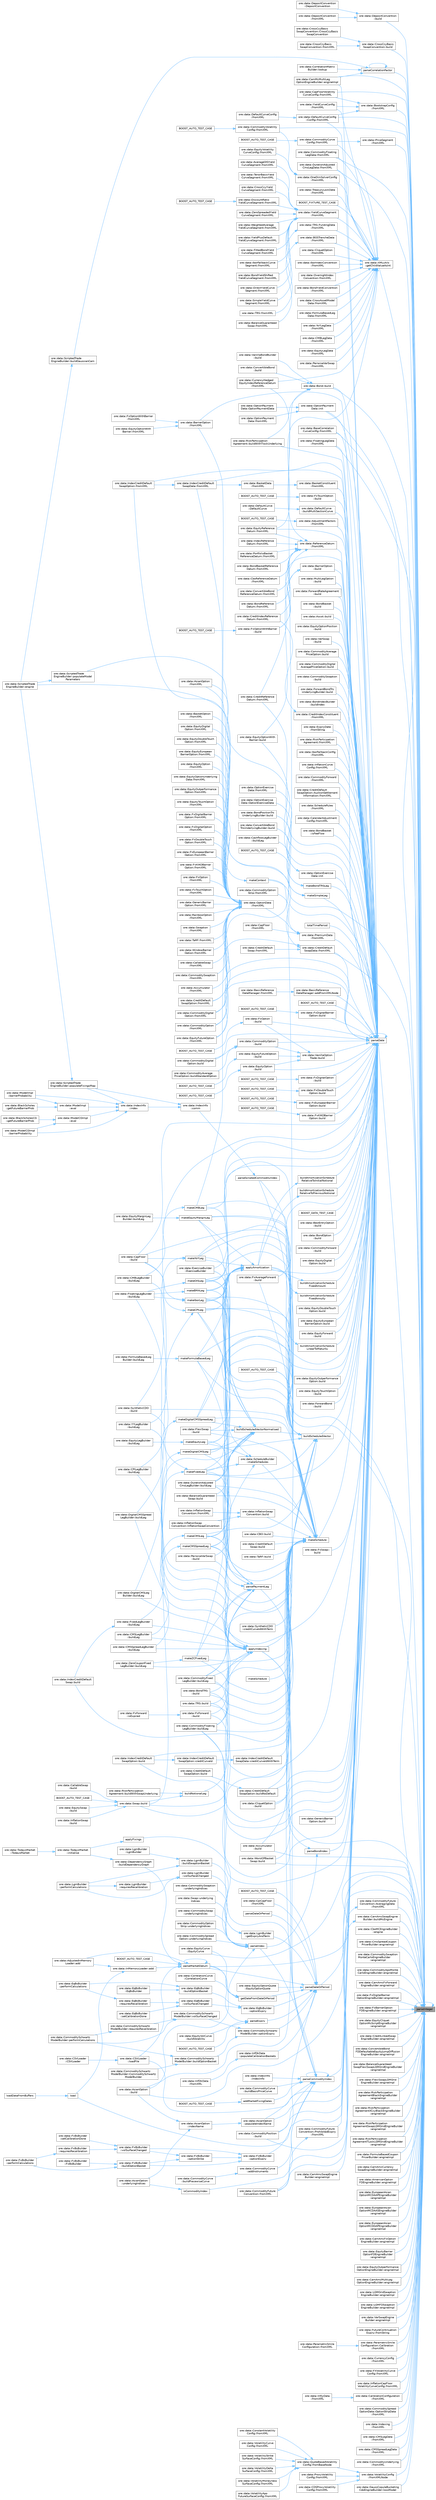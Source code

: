 digraph "parseInteger"
{
 // INTERACTIVE_SVG=YES
 // LATEX_PDF_SIZE
  bgcolor="transparent";
  edge [fontname=Helvetica,fontsize=10,labelfontname=Helvetica,labelfontsize=10];
  node [fontname=Helvetica,fontsize=10,shape=box,height=0.2,width=0.4];
  rankdir="RL";
  Node1 [label="parseInteger",height=0.2,width=0.4,color="gray40", fillcolor="grey60", style="filled", fontcolor="black",tooltip="Convert text to QuantLib::Integer."];
  Node1 -> Node2 [dir="back",color="steelblue1",style="solid"];
  Node2 [label="ore::data::DepositConvention\l::build",height=0.2,width=0.4,color="grey40", fillcolor="white", style="filled",URL="$classore_1_1data_1_1_deposit_convention.html#a9169b2d8ee8001dbb250c4ce2c26818c",tooltip=" "];
  Node2 -> Node3 [dir="back",color="steelblue1",style="solid"];
  Node3 [label="ore::data::DepositConvention\l::DepositConvention",height=0.2,width=0.4,color="grey40", fillcolor="white", style="filled",URL="$classore_1_1data_1_1_deposit_convention.html#a6c8afe114e02850388278cb8a0ffc667",tooltip="Detailed constructor."];
  Node2 -> Node4 [dir="back",color="steelblue1",style="solid"];
  Node4 [label="ore::data::DepositConvention\l::fromXML",height=0.2,width=0.4,color="grey40", fillcolor="white", style="filled",URL="$classore_1_1data_1_1_deposit_convention.html#a7741ae0fc924943de5bfe02928262eb7",tooltip=" "];
  Node1 -> Node5 [dir="back",color="steelblue1",style="solid"];
  Node5 [label="ore::data::CrossCcyBasis\lSwapConvention::build",height=0.2,width=0.4,color="grey40", fillcolor="white", style="filled",URL="$classore_1_1data_1_1_cross_ccy_basis_swap_convention.html#a9169b2d8ee8001dbb250c4ce2c26818c",tooltip=" "];
  Node5 -> Node6 [dir="back",color="steelblue1",style="solid"];
  Node6 [label="ore::data::CrossCcyBasis\lSwapConvention::CrossCcyBasis\lSwapConvention",height=0.2,width=0.4,color="grey40", fillcolor="white", style="filled",URL="$classore_1_1data_1_1_cross_ccy_basis_swap_convention.html#a8807c7211b0f825d45007a051c153408",tooltip="Detailed constructor."];
  Node5 -> Node7 [dir="back",color="steelblue1",style="solid"];
  Node7 [label="ore::data::CrossCcyBasis\lSwapConvention::fromXML",height=0.2,width=0.4,color="grey40", fillcolor="white", style="filled",URL="$classore_1_1data_1_1_cross_ccy_basis_swap_convention.html#a7741ae0fc924943de5bfe02928262eb7",tooltip=" "];
  Node1 -> Node8 [dir="back",color="steelblue1",style="solid"];
  Node8 [label="ore::data::Accumulator\l::build",height=0.2,width=0.4,color="grey40", fillcolor="white", style="filled",URL="$classore_1_1data_1_1_accumulator.html#af7b69d5b18d278257927e32b10a23ee6",tooltip=" "];
  Node1 -> Node9 [dir="back",color="steelblue1",style="solid"];
  Node9 [label="ore::data::Bond::build",height=0.2,width=0.4,color="grey40", fillcolor="white", style="filled",URL="$classore_1_1data_1_1_bond.html#af7b69d5b18d278257927e32b10a23ee6",tooltip="Trade interface."];
  Node9 -> Node10 [dir="back",color="steelblue1",style="solid"];
  Node10 [label="ore::data::VanillaBondBuilder\l::build",height=0.2,width=0.4,color="grey40", fillcolor="white", style="filled",URL="$structore_1_1data_1_1_vanilla_bond_builder.html#ae1e21501ab505df04314d15d13f876e1",tooltip=" "];
  Node9 -> Node11 [dir="back",color="steelblue1",style="solid"];
  Node11 [label="ore::data::ConvertibleBond\l::build",height=0.2,width=0.4,color="grey40", fillcolor="white", style="filled",URL="$classore_1_1data_1_1_convertible_bond.html#ab1db499ff5e65c59fd2009d62276fdaf",tooltip=" "];
  Node9 -> Node12 [dir="back",color="steelblue1",style="solid"];
  Node12 [label="ore::data::RiskParticipation\lAgreement::buildWithTlockUnderlying",height=0.2,width=0.4,color="grey40", fillcolor="white", style="filled",URL="$classore_1_1data_1_1_risk_participation_agreement.html#a225490c21ddfa2450a67f04007c16f4c",tooltip=" "];
  Node9 -> Node13 [dir="back",color="steelblue1",style="solid"];
  Node13 [label="makeCMBLeg",height=0.2,width=0.4,color="grey40", fillcolor="white", style="filled",URL="$namespaceore_1_1data.html#a7e30fb6a46cf70b26b33a0528e47cd6c",tooltip=" "];
  Node13 -> Node14 [dir="back",color="steelblue1",style="solid"];
  Node14 [label="ore::data::CMBLegBuilder\l::buildLeg",height=0.2,width=0.4,color="grey40", fillcolor="white", style="filled",URL="$classore_1_1data_1_1_c_m_b_leg_builder.html#aea285351d9f3458189a9e2d965349d23",tooltip=" "];
  Node1 -> Node15 [dir="back",color="steelblue1",style="solid"];
  Node15 [label="ore::data::WorstOfBasket\lSwap::build",height=0.2,width=0.4,color="grey40", fillcolor="white", style="filled",URL="$classore_1_1data_1_1_worst_of_basket_swap.html#af7b69d5b18d278257927e32b10a23ee6",tooltip=" "];
  Node1 -> Node16 [dir="back",color="steelblue1",style="solid"];
  Node16 [label="ore::data::CommodityPosition\l::build",height=0.2,width=0.4,color="grey40", fillcolor="white", style="filled",URL="$classore_1_1data_1_1_commodity_position.html#ab1db499ff5e65c59fd2009d62276fdaf",tooltip=" "];
  Node1 -> Node17 [dir="back",color="steelblue1",style="solid"];
  Node17 [label="ore::data::CamAmcSwapEngine\lBuilder::buildMcEngine",height=0.2,width=0.4,color="grey40", fillcolor="white", style="filled",URL="$classore_1_1data_1_1_cam_amc_swap_engine_builder.html#ad9a270ae4b2b4543aa16a93fb573b10d",tooltip=" "];
  Node17 -> Node18 [dir="back",color="steelblue1",style="solid"];
  Node18 [label="ore::data::CamAmcSwapEngine\lBuilder::engineImpl",height=0.2,width=0.4,color="grey40", fillcolor="white", style="filled",URL="$classore_1_1data_1_1_cam_amc_swap_engine_builder.html#a8e6b83934f07171e7504b49bf6817dd4",tooltip=" "];
  Node1 -> Node19 [dir="back",color="steelblue1",style="solid"];
  Node19 [label="ore::data::CboMCEngineBuilder\l::engine",height=0.2,width=0.4,color="grey40", fillcolor="white", style="filled",URL="$classore_1_1data_1_1_cbo_m_c_engine_builder.html#ac7b71973700d70b6c4e338d57b46d232",tooltip=" "];
  Node1 -> Node20 [dir="back",color="steelblue1",style="solid"];
  Node20 [label="ore::data::CmsSpreadCoupon\lPricerBuilder::engineImpl",height=0.2,width=0.4,color="grey40", fillcolor="white", style="filled",URL="$classore_1_1data_1_1_cms_spread_coupon_pricer_builder.html#af2a0f134118f3e49545615d87ec3b0ee",tooltip=" "];
  Node1 -> Node21 [dir="back",color="steelblue1",style="solid"];
  Node21 [label="ore::data::CommoditySwaption\lMonteCarloEngineBuilder\l::engineImpl",height=0.2,width=0.4,color="grey40", fillcolor="white", style="filled",URL="$classore_1_1data_1_1_commodity_swaption_monte_carlo_engine_builder.html#a47a4a784ca81cbe1fd94d940ec58c7c4",tooltip=" "];
  Node1 -> Node22 [dir="back",color="steelblue1",style="solid"];
  Node22 [label="ore::data::CommodityApoMonte\lCarloEngineBuilder::engineImpl",height=0.2,width=0.4,color="grey40", fillcolor="white", style="filled",URL="$classore_1_1data_1_1_commodity_apo_monte_carlo_engine_builder.html#af5e8705326ecf58497fe59e0b22c5477",tooltip=" "];
  Node1 -> Node23 [dir="back",color="steelblue1",style="solid"];
  Node23 [label="ore::data::CamAmcFxForward\lEngineBuilder::engineImpl",height=0.2,width=0.4,color="grey40", fillcolor="white", style="filled",URL="$classore_1_1data_1_1_cam_amc_fx_forward_engine_builder.html#a4aacc1ca96b12024f4b3a5909e731342",tooltip=" "];
  Node1 -> Node24 [dir="back",color="steelblue1",style="solid"];
  Node24 [label="ore::data::FxDigitalBarrier\lOptionEngineBuilder::engineImpl",height=0.2,width=0.4,color="grey40", fillcolor="white", style="filled",URL="$classore_1_1data_1_1_fx_digital_barrier_option_engine_builder.html#a117436c66200589777f5707144f06646",tooltip=" "];
  Node1 -> Node25 [dir="back",color="steelblue1",style="solid"];
  Node25 [label="ore::data::FxBarrierOption\lFDEngineBuilder::engineImpl",height=0.2,width=0.4,color="grey40", fillcolor="white", style="filled",URL="$classore_1_1data_1_1_fx_barrier_option_f_d_engine_builder.html#aa26c6511c7f940c1c0cf863f3e00be21",tooltip=" "];
  Node1 -> Node26 [dir="back",color="steelblue1",style="solid"];
  Node26 [label="ore::data::EquityCliquet\lOptionMcScriptEngineBuilder\l::engineImpl",height=0.2,width=0.4,color="grey40", fillcolor="white", style="filled",URL="$classore_1_1data_1_1_equity_cliquet_option_mc_script_engine_builder.html#affcc3998f812434f2864bc036ac9c11a",tooltip=" "];
  Node1 -> Node27 [dir="back",color="steelblue1",style="solid"];
  Node27 [label="ore::data::CreditLinkedSwap\lEngineBuilder::engineImpl",height=0.2,width=0.4,color="grey40", fillcolor="white", style="filled",URL="$classore_1_1data_1_1_credit_linked_swap_engine_builder.html#a6fc865df61551ad74d7441f7a610dde2",tooltip=" "];
  Node1 -> Node28 [dir="back",color="steelblue1",style="solid"];
  Node28 [label="ore::data::ConvertibleBond\lFDDefaultableEquityJumpDiffusion\lEngineBuilder::engineImpl",height=0.2,width=0.4,color="grey40", fillcolor="white", style="filled",URL="$classore_1_1data_1_1_convertible_bond_f_d_defaultable_equity_jump_diffusion_engine_builder.html#a7f6c89c077a9e880df888ccb0eceab4a",tooltip=" "];
  Node1 -> Node29 [dir="back",color="steelblue1",style="solid"];
  Node29 [label="ore::data::BalanceGuaranteed\lSwapFlexiSwapLGMGridEngineBuilder\l::engineImpl",height=0.2,width=0.4,color="grey40", fillcolor="white", style="filled",URL="$classore_1_1data_1_1_balance_guaranteed_swap_flexi_swap_l_g_m_grid_engine_builder.html#a8eb719dba0ebfa41191512fa5c8bc15c",tooltip=" "];
  Node1 -> Node30 [dir="back",color="steelblue1",style="solid"];
  Node30 [label="ore::data::FlexiSwapLGMGrid\lEngineBuilder::engineImpl",height=0.2,width=0.4,color="grey40", fillcolor="white", style="filled",URL="$classore_1_1data_1_1_flexi_swap_l_g_m_grid_engine_builder.html#a1dd1030f3060f276410ceb57b60d8b0e",tooltip=" "];
  Node1 -> Node31 [dir="back",color="steelblue1",style="solid"];
  Node31 [label="ore::data::RiskParticipation\lAgreementBlackEngineBuilder\l::engineImpl",height=0.2,width=0.4,color="grey40", fillcolor="white", style="filled",URL="$classore_1_1data_1_1_risk_participation_agreement_black_engine_builder.html#ae2aa104a3fa81516567894240d1d3073",tooltip=" "];
  Node1 -> Node32 [dir="back",color="steelblue1",style="solid"];
  Node32 [label="ore::data::RiskParticipation\lAgreementXCcyBlackEngineBuilder\l::engineImpl",height=0.2,width=0.4,color="grey40", fillcolor="white", style="filled",URL="$classore_1_1data_1_1_risk_participation_agreement_x_ccy_black_engine_builder.html#ae2aa104a3fa81516567894240d1d3073",tooltip=" "];
  Node1 -> Node33 [dir="back",color="steelblue1",style="solid"];
  Node33 [label="ore::data::RiskParticipation\lAgreementSwapLGMGridEngineBuilder\l::engineImpl",height=0.2,width=0.4,color="grey40", fillcolor="white", style="filled",URL="$classore_1_1data_1_1_risk_participation_agreement_swap_l_g_m_grid_engine_builder.html#ae2aa104a3fa81516567894240d1d3073",tooltip=" "];
  Node1 -> Node34 [dir="back",color="steelblue1",style="solid"];
  Node34 [label="ore::data::RiskParticipation\lAgreementTLockLGMGridEngineBuilder\l::engineImpl",height=0.2,width=0.4,color="grey40", fillcolor="white", style="filled",URL="$classore_1_1data_1_1_risk_participation_agreement_t_lock_l_g_m_grid_engine_builder.html#ae2aa104a3fa81516567894240d1d3073",tooltip=" "];
  Node1 -> Node35 [dir="back",color="steelblue1",style="solid"];
  Node35 [label="ore::data::FormulaBasedCoupon\lPricerBuilder::engineImpl",height=0.2,width=0.4,color="grey40", fillcolor="white", style="filled",URL="$classore_1_1data_1_1_formula_based_coupon_pricer_builder.html#aa97781204343de13a6af05c6fc8fba10",tooltip=" "];
  Node1 -> Node36 [dir="back",color="steelblue1",style="solid"];
  Node36 [label="ore::data::CamAmcCurrency\lSwapEngineBuilder::engineImpl",height=0.2,width=0.4,color="grey40", fillcolor="white", style="filled",URL="$classore_1_1data_1_1_cam_amc_currency_swap_engine_builder.html#ad0dd02225afec3cc181e8bd3febe9f3a",tooltip=" "];
  Node1 -> Node37 [dir="back",color="steelblue1",style="solid"];
  Node37 [label="ore::data::AmericanOption\lFDEngineBuilder::engineImpl",height=0.2,width=0.4,color="grey40", fillcolor="white", style="filled",URL="$classore_1_1data_1_1_american_option_f_d_engine_builder.html#a5d542f4e466e9ebd44a143bbcb5e59a0",tooltip=" "];
  Node1 -> Node38 [dir="back",color="steelblue1",style="solid"];
  Node38 [label="ore::data::EuropeanAsian\lOptionMCDAAPEngineBuilder\l::engineImpl",height=0.2,width=0.4,color="grey40", fillcolor="white", style="filled",URL="$classore_1_1data_1_1_european_asian_option_m_c_d_a_a_p_engine_builder.html#abf50c43a1028b5d27012cab7d5fbe622",tooltip=" "];
  Node1 -> Node39 [dir="back",color="steelblue1",style="solid"];
  Node39 [label="ore::data::EuropeanAsian\lOptionMCDAASEngineBuilder\l::engineImpl",height=0.2,width=0.4,color="grey40", fillcolor="white", style="filled",URL="$classore_1_1data_1_1_european_asian_option_m_c_d_a_a_s_engine_builder.html#abf50c43a1028b5d27012cab7d5fbe622",tooltip=" "];
  Node1 -> Node40 [dir="back",color="steelblue1",style="solid"];
  Node40 [label="ore::data::EuropeanAsian\lOptionMCDGAPEngineBuilder\l::engineImpl",height=0.2,width=0.4,color="grey40", fillcolor="white", style="filled",URL="$classore_1_1data_1_1_european_asian_option_m_c_d_g_a_p_engine_builder.html#abf50c43a1028b5d27012cab7d5fbe622",tooltip=" "];
  Node1 -> Node41 [dir="back",color="steelblue1",style="solid"];
  Node41 [label="ore::data::CamAmcFxOption\lEngineBuilder::engineImpl",height=0.2,width=0.4,color="grey40", fillcolor="white", style="filled",URL="$classore_1_1data_1_1_cam_amc_fx_option_engine_builder.html#a301417510a25bd78fbbb9e34afdab56c",tooltip=" "];
  Node1 -> Node42 [dir="back",color="steelblue1",style="solid"];
  Node42 [label="ore::data::EquityBarrier\lOptionFDEngineBuilder\l::engineImpl",height=0.2,width=0.4,color="grey40", fillcolor="white", style="filled",URL="$classore_1_1data_1_1_equity_barrier_option_f_d_engine_builder.html#a68a1d094d03cd04def7c75172bacac64",tooltip=" "];
  Node1 -> Node43 [dir="back",color="steelblue1",style="solid"];
  Node43 [label="ore::data::EquityOutperformance\lOptionEngineBuilder::engineImpl",height=0.2,width=0.4,color="grey40", fillcolor="white", style="filled",URL="$classore_1_1data_1_1_equity_outperformance_option_engine_builder.html#ae0b566181394b62055342c3f880ae969",tooltip=" "];
  Node1 -> Node44 [dir="back",color="steelblue1",style="solid"];
  Node44 [label="ore::data::CamMcMultiLeg\lOptionEngineBuilder::engineImpl",height=0.2,width=0.4,color="grey40", fillcolor="white", style="filled",URL="$classore_1_1data_1_1_cam_mc_multi_leg_option_engine_builder.html#a9e0c22676d210fe5cbcca2b0c18c8353",tooltip=" "];
  Node1 -> Node45 [dir="back",color="steelblue1",style="solid"];
  Node45 [label="ore::data::CamAmcMultiLeg\lOptionEngineBuilder::engineImpl",height=0.2,width=0.4,color="grey40", fillcolor="white", style="filled",URL="$classore_1_1data_1_1_cam_amc_multi_leg_option_engine_builder.html#a9e0c22676d210fe5cbcca2b0c18c8353",tooltip=" "];
  Node1 -> Node46 [dir="back",color="steelblue1",style="solid"];
  Node46 [label="ore::data::LGMGridSwaption\lEngineBuilder::engineImpl",height=0.2,width=0.4,color="grey40", fillcolor="white", style="filled",URL="$classore_1_1data_1_1_l_g_m_grid_swaption_engine_builder.html#a78578c4a45ce5fb4ee6d686677c50669",tooltip=" "];
  Node1 -> Node47 [dir="back",color="steelblue1",style="solid"];
  Node47 [label="ore::data::LGMFDSwaption\lEngineBuilder::engineImpl",height=0.2,width=0.4,color="grey40", fillcolor="white", style="filled",URL="$classore_1_1data_1_1_l_g_m_f_d_swaption_engine_builder.html#a78578c4a45ce5fb4ee6d686677c50669",tooltip=" "];
  Node1 -> Node48 [dir="back",color="steelblue1",style="solid"];
  Node48 [label="ore::data::VarSwapEngine\lBuilder::engineImpl",height=0.2,width=0.4,color="grey40", fillcolor="white", style="filled",URL="$classore_1_1data_1_1_var_swap_engine_builder.html#a82f4d2acf652ff57efc5a46cff7430ca",tooltip=" "];
  Node1 -> Node49 [dir="back",color="steelblue1",style="solid"];
  Node49 [label="ore::data::FutureContinuation\lExpiry::fromString",height=0.2,width=0.4,color="grey40", fillcolor="white", style="filled",URL="$classore_1_1data_1_1_future_continuation_expiry.html#a0ce07401dfdae7e9d6ebd770f1c16fae",tooltip=" "];
  Node1 -> Node50 [dir="back",color="steelblue1",style="solid"];
  Node50 [label="ore::data::BootstrapConfig\l::fromXML",height=0.2,width=0.4,color="grey40", fillcolor="white", style="filled",URL="$classore_1_1data_1_1_bootstrap_config.html#a510baf06568510646decfeaf1753e526",tooltip=" "];
  Node50 -> Node51 [dir="back",color="steelblue1",style="solid"];
  Node51 [label="ore::data::CapFloorVolatility\lCurveConfig::fromXML",height=0.2,width=0.4,color="grey40", fillcolor="white", style="filled",URL="$classore_1_1data_1_1_cap_floor_volatility_curve_config.html#a7741ae0fc924943de5bfe02928262eb7",tooltip=" "];
  Node50 -> Node52 [dir="back",color="steelblue1",style="solid"];
  Node52 [label="ore::data::DefaultCurveConfig\l::Config::fromXML",height=0.2,width=0.4,color="grey40", fillcolor="white", style="filled",URL="$classore_1_1data_1_1_default_curve_config_1_1_config.html#a7741ae0fc924943de5bfe02928262eb7",tooltip=" "];
  Node52 -> Node53 [dir="back",color="steelblue1",style="solid"];
  Node53 [label="ore::data::DefaultCurveConfig\l::fromXML",height=0.2,width=0.4,color="grey40", fillcolor="white", style="filled",URL="$classore_1_1data_1_1_default_curve_config.html#a7741ae0fc924943de5bfe02928262eb7",tooltip=" "];
  Node50 -> Node54 [dir="back",color="steelblue1",style="solid"];
  Node54 [label="ore::data::YieldCurveConfig\l::fromXML",height=0.2,width=0.4,color="grey40", fillcolor="white", style="filled",URL="$classore_1_1data_1_1_yield_curve_config.html#a7741ae0fc924943de5bfe02928262eb7",tooltip=" "];
  Node1 -> Node55 [dir="back",color="steelblue1",style="solid"];
  Node55 [label="ore::data::ParametricSmile\lConfiguration::Calibration\l::fromXML",height=0.2,width=0.4,color="grey40", fillcolor="white", style="filled",URL="$classore_1_1data_1_1_parametric_smile_configuration_1_1_calibration.html#a510baf06568510646decfeaf1753e526",tooltip=" "];
  Node55 -> Node56 [dir="back",color="steelblue1",style="solid"];
  Node56 [label="ore::data::ParametricSmile\lConfiguration::fromXML",height=0.2,width=0.4,color="grey40", fillcolor="white", style="filled",URL="$classore_1_1data_1_1_parametric_smile_configuration.html#a510baf06568510646decfeaf1753e526",tooltip=" "];
  Node1 -> Node57 [dir="back",color="steelblue1",style="solid"];
  Node57 [label="ore::data::CommodityFloating\lLegData::fromXML",height=0.2,width=0.4,color="grey40", fillcolor="white", style="filled",URL="$classore_1_1data_1_1_commodity_floating_leg_data.html#a510baf06568510646decfeaf1753e526",tooltip=" "];
  Node1 -> Node58 [dir="back",color="steelblue1",style="solid"];
  Node58 [label="ore::data::BaseCorrelation\lCurveConfig::fromXML",height=0.2,width=0.4,color="grey40", fillcolor="white", style="filled",URL="$classore_1_1data_1_1_base_correlation_curve_config.html#a7741ae0fc924943de5bfe02928262eb7",tooltip=" "];
  Node1 -> Node51 [dir="back",color="steelblue1",style="solid"];
  Node1 -> Node59 [dir="back",color="steelblue1",style="solid"];
  Node59 [label="ore::data::PriceSegment\l::fromXML",height=0.2,width=0.4,color="grey40", fillcolor="white", style="filled",URL="$classore_1_1data_1_1_price_segment.html#a7741ae0fc924943de5bfe02928262eb7",tooltip=" "];
  Node59 -> Node60 [dir="back",color="steelblue1",style="solid"];
  Node60 [label="ore::data::CommodityCurve\lConfig::fromXML",height=0.2,width=0.4,color="grey40", fillcolor="white", style="filled",URL="$classore_1_1data_1_1_commodity_curve_config.html#a7741ae0fc924943de5bfe02928262eb7",tooltip=" "];
  Node60 -> Node61 [dir="back",color="steelblue1",style="solid"];
  Node61 [label="BOOST_AUTO_TEST_CASE",height=0.2,width=0.4,color="grey40", fillcolor="white", style="filled",URL="$test_2commoditycurveconfig_8cpp.html#a211329d4e6d8e3d23c39ccee40f56f99",tooltip=" "];
  Node1 -> Node62 [dir="back",color="steelblue1",style="solid"];
  Node62 [label="ore::data::CommodityVolatility\lConfig::fromXML",height=0.2,width=0.4,color="grey40", fillcolor="white", style="filled",URL="$classore_1_1data_1_1_commodity_volatility_config.html#a7741ae0fc924943de5bfe02928262eb7",tooltip=" "];
  Node62 -> Node63 [dir="back",color="steelblue1",style="solid"];
  Node63 [label="BOOST_AUTO_TEST_CASE",height=0.2,width=0.4,color="grey40", fillcolor="white", style="filled",URL="$test_2commodityvolcurveconfig_8cpp.html#a76d2ace592975c551478cdd34b5aa6d1",tooltip=" "];
  Node1 -> Node64 [dir="back",color="steelblue1",style="solid"];
  Node64 [label="ore::data::CommodityFuture\lConvention::AveragingData\l::fromXML",height=0.2,width=0.4,color="grey40", fillcolor="white", style="filled",URL="$classore_1_1data_1_1_commodity_future_convention_1_1_averaging_data.html#a7741ae0fc924943de5bfe02928262eb7",tooltip="Serialisation."];
  Node64 -> Node65 [dir="back",color="steelblue1",style="solid"];
  Node65 [label="ore::data::CommodityFuture\lConvention::fromXML",height=0.2,width=0.4,color="grey40", fillcolor="white", style="filled",URL="$classore_1_1data_1_1_commodity_future_convention.html#a7741ae0fc924943de5bfe02928262eb7",tooltip="Serialisation."];
  Node1 -> Node65 [dir="back",color="steelblue1",style="solid"];
  Node1 -> Node66 [dir="back",color="steelblue1",style="solid"];
  Node66 [label="ore::data::CurrencyConfig\l::fromXML",height=0.2,width=0.4,color="grey40", fillcolor="white", style="filled",URL="$classore_1_1data_1_1_currency_config.html#a7741ae0fc924943de5bfe02928262eb7",tooltip=" "];
  Node1 -> Node52 [dir="back",color="steelblue1",style="solid"];
  Node1 -> Node67 [dir="back",color="steelblue1",style="solid"];
  Node67 [label="ore::data::FXVolatilityCurve\lConfig::fromXML",height=0.2,width=0.4,color="grey40", fillcolor="white", style="filled",URL="$classore_1_1data_1_1_f_x_volatility_curve_config.html#a7741ae0fc924943de5bfe02928262eb7",tooltip=" "];
  Node1 -> Node68 [dir="back",color="steelblue1",style="solid"];
  Node68 [label="ore::data::InflationCapFloor\lVolatilityCurveConfig::fromXML",height=0.2,width=0.4,color="grey40", fillcolor="white", style="filled",URL="$classore_1_1data_1_1_inflation_cap_floor_volatility_curve_config.html#a7741ae0fc924943de5bfe02928262eb7",tooltip=" "];
  Node1 -> Node69 [dir="back",color="steelblue1",style="solid"];
  Node69 [label="ore::data::CalibrationConfiguration\l::fromXML",height=0.2,width=0.4,color="grey40", fillcolor="white", style="filled",URL="$classore_1_1data_1_1_calibration_configuration.html#a7741ae0fc924943de5bfe02928262eb7",tooltip=" "];
  Node69 -> Node70 [dir="back",color="steelblue1",style="solid"];
  Node70 [label="ore::data::InfJyData\l::fromXML",height=0.2,width=0.4,color="grey40", fillcolor="white", style="filled",URL="$classore_1_1data_1_1_inf_jy_data.html#a7741ae0fc924943de5bfe02928262eb7",tooltip=" "];
  Node1 -> Node71 [dir="back",color="steelblue1",style="solid"];
  Node71 [label="ore::data::CommoditySpread\lOptionData::OptionStripData\l::fromXML",height=0.2,width=0.4,color="grey40", fillcolor="white", style="filled",URL="$classore_1_1data_1_1_commodity_spread_option_data_1_1_option_strip_data.html#a7741ae0fc924943de5bfe02928262eb7",tooltip=" "];
  Node1 -> Node72 [dir="back",color="steelblue1",style="solid"];
  Node72 [label="ore::data::CreditDefault\lSwapData::fromXML",height=0.2,width=0.4,color="grey40", fillcolor="white", style="filled",URL="$classore_1_1data_1_1_credit_default_swap_data.html#a7741ae0fc924943de5bfe02928262eb7",tooltip=" "];
  Node72 -> Node73 [dir="back",color="steelblue1",style="solid"];
  Node73 [label="ore::data::IndexCreditDefault\lSwapData::fromXML",height=0.2,width=0.4,color="grey40", fillcolor="white", style="filled",URL="$classore_1_1data_1_1_index_credit_default_swap_data.html#a510baf06568510646decfeaf1753e526",tooltip=" "];
  Node73 -> Node74 [dir="back",color="steelblue1",style="solid"];
  Node74 [label="ore::data::IndexCreditDefault\lSwapOption::fromXML",height=0.2,width=0.4,color="grey40", fillcolor="white", style="filled",URL="$classore_1_1data_1_1_index_credit_default_swap_option.html#a510baf06568510646decfeaf1753e526",tooltip=" "];
  Node72 -> Node75 [dir="back",color="steelblue1",style="solid"];
  Node75 [label="ore::data::CreditDefault\lSwap::fromXML",height=0.2,width=0.4,color="grey40", fillcolor="white", style="filled",URL="$classore_1_1data_1_1_credit_default_swap.html#a7741ae0fc924943de5bfe02928262eb7",tooltip=" "];
  Node72 -> Node76 [dir="back",color="steelblue1",style="solid"];
  Node76 [label="ore::data::CreditDefault\lSwapOption::fromXML",height=0.2,width=0.4,color="grey40", fillcolor="white", style="filled",URL="$classore_1_1data_1_1_credit_default_swap_option.html#a7741ae0fc924943de5bfe02928262eb7",tooltip=" "];
  Node1 -> Node77 [dir="back",color="steelblue1",style="solid"];
  Node77 [label="ore::data::DurationAdjusted\lCmsLegData::fromXML",height=0.2,width=0.4,color="grey40", fillcolor="white", style="filled",URL="$classore_1_1data_1_1_duration_adjusted_cms_leg_data.html#a7741ae0fc924943de5bfe02928262eb7",tooltip=" "];
  Node1 -> Node78 [dir="back",color="steelblue1",style="solid"];
  Node78 [label="ore::data::Indexing\l::fromXML",height=0.2,width=0.4,color="grey40", fillcolor="white", style="filled",URL="$classore_1_1data_1_1_indexing.html#a7741ae0fc924943de5bfe02928262eb7",tooltip=" "];
  Node1 -> Node79 [dir="back",color="steelblue1",style="solid"];
  Node79 [label="ore::data::FloatingLegData\l::fromXML",height=0.2,width=0.4,color="grey40", fillcolor="white", style="filled",URL="$classore_1_1data_1_1_floating_leg_data.html#a7741ae0fc924943de5bfe02928262eb7",tooltip=" "];
  Node1 -> Node80 [dir="back",color="steelblue1",style="solid"];
  Node80 [label="ore::data::CMSLegData\l::fromXML",height=0.2,width=0.4,color="grey40", fillcolor="white", style="filled",URL="$classore_1_1data_1_1_c_m_s_leg_data.html#a7741ae0fc924943de5bfe02928262eb7",tooltip=" "];
  Node1 -> Node81 [dir="back",color="steelblue1",style="solid"];
  Node81 [label="ore::data::CMSSpreadLegData\l::fromXML",height=0.2,width=0.4,color="grey40", fillcolor="white", style="filled",URL="$classore_1_1data_1_1_c_m_s_spread_leg_data.html#a7741ae0fc924943de5bfe02928262eb7",tooltip=" "];
  Node1 -> Node82 [dir="back",color="steelblue1",style="solid"];
  Node82 [label="ore::data::CommodityUnderlying\l::fromXML",height=0.2,width=0.4,color="grey40", fillcolor="white", style="filled",URL="$classore_1_1data_1_1_commodity_underlying.html#a7741ae0fc924943de5bfe02928262eb7",tooltip=" "];
  Node1 -> Node83 [dir="back",color="steelblue1",style="solid"];
  Node83 [label="ore::data::VolatilityConfig\l::fromXMLNode",height=0.2,width=0.4,color="grey40", fillcolor="white", style="filled",URL="$classore_1_1data_1_1_volatility_config.html#a8b3e6da83f004f794ed64aa43078032a",tooltip=" "];
  Node83 -> Node84 [dir="back",color="steelblue1",style="solid"];
  Node84 [label="ore::data::QuoteBasedVolatility\lConfig::fromBaseNode",height=0.2,width=0.4,color="grey40", fillcolor="white", style="filled",URL="$classore_1_1data_1_1_quote_based_volatility_config.html#a855fb0d4eebf71ffc61b127618b72f5d",tooltip=" "];
  Node84 -> Node85 [dir="back",color="steelblue1",style="solid"];
  Node85 [label="ore::data::ConstantVolatility\lConfig::fromXML",height=0.2,width=0.4,color="grey40", fillcolor="white", style="filled",URL="$classore_1_1data_1_1_constant_volatility_config.html#a510baf06568510646decfeaf1753e526",tooltip=" "];
  Node84 -> Node86 [dir="back",color="steelblue1",style="solid"];
  Node86 [label="ore::data::VolatilityCurve\lConfig::fromXML",height=0.2,width=0.4,color="grey40", fillcolor="white", style="filled",URL="$classore_1_1data_1_1_volatility_curve_config.html#a510baf06568510646decfeaf1753e526",tooltip=" "];
  Node84 -> Node87 [dir="back",color="steelblue1",style="solid"];
  Node87 [label="ore::data::VolatilityStrike\lSurfaceConfig::fromXML",height=0.2,width=0.4,color="grey40", fillcolor="white", style="filled",URL="$classore_1_1data_1_1_volatility_strike_surface_config.html#a510baf06568510646decfeaf1753e526",tooltip=" "];
  Node84 -> Node88 [dir="back",color="steelblue1",style="solid"];
  Node88 [label="ore::data::VolatilityDelta\lSurfaceConfig::fromXML",height=0.2,width=0.4,color="grey40", fillcolor="white", style="filled",URL="$classore_1_1data_1_1_volatility_delta_surface_config.html#a510baf06568510646decfeaf1753e526",tooltip=" "];
  Node84 -> Node89 [dir="back",color="steelblue1",style="solid"];
  Node89 [label="ore::data::VolatilityMoneyness\lSurfaceConfig::fromXML",height=0.2,width=0.4,color="grey40", fillcolor="white", style="filled",URL="$classore_1_1data_1_1_volatility_moneyness_surface_config.html#a510baf06568510646decfeaf1753e526",tooltip=" "];
  Node84 -> Node90 [dir="back",color="steelblue1",style="solid"];
  Node90 [label="ore::data::VolatilityApo\lFutureSurfaceConfig::fromXML",height=0.2,width=0.4,color="grey40", fillcolor="white", style="filled",URL="$classore_1_1data_1_1_volatility_apo_future_surface_config.html#a510baf06568510646decfeaf1753e526",tooltip=" "];
  Node83 -> Node91 [dir="back",color="steelblue1",style="solid"];
  Node91 [label="ore::data::ProxyVolatility\lConfig::fromXML",height=0.2,width=0.4,color="grey40", fillcolor="white", style="filled",URL="$classore_1_1data_1_1_proxy_volatility_config.html#a510baf06568510646decfeaf1753e526",tooltip=" "];
  Node83 -> Node92 [dir="back",color="steelblue1",style="solid"];
  Node92 [label="ore::data::CDSProxyVolatility\lConfig::fromXML",height=0.2,width=0.4,color="grey40", fillcolor="white", style="filled",URL="$classore_1_1data_1_1_c_d_s_proxy_volatility_config.html#a510baf06568510646decfeaf1753e526",tooltip=" "];
  Node1 -> Node93 [dir="back",color="steelblue1",style="solid"];
  Node93 [label="ore::data::XMLUtils\l::getChildValueAsInt",height=0.2,width=0.4,color="grey40", fillcolor="white", style="filled",URL="$classore_1_1data_1_1_x_m_l_utils.html#a671fddcd84c82969a0291db7976113ef",tooltip=" "];
  Node93 -> Node94 [dir="back",color="steelblue1",style="solid"];
  Node94 [label="BOOST_FIXTURE_TEST_CASE",height=0.2,width=0.4,color="grey40", fillcolor="white", style="filled",URL="$xmlmanipulation_8cpp.html#ad98fc4ff9037682c679e8bbca8249702",tooltip=" "];
  Node93 -> Node95 [dir="back",color="steelblue1",style="solid"];
  Node95 [label="ore::data::OneDimSolverConfig\l::fromXML",height=0.2,width=0.4,color="grey40", fillcolor="white", style="filled",URL="$classore_1_1data_1_1_one_dim_solver_config.html#a510baf06568510646decfeaf1753e526",tooltip=" "];
  Node95 -> Node62 [dir="back",color="steelblue1",style="solid"];
  Node95 -> Node96 [dir="back",color="steelblue1",style="solid"];
  Node96 [label="ore::data::EquityVolatility\lCurveConfig::fromXML",height=0.2,width=0.4,color="grey40", fillcolor="white", style="filled",URL="$classore_1_1data_1_1_equity_volatility_curve_config.html#a7741ae0fc924943de5bfe02928262eb7",tooltip=" "];
  Node93 -> Node97 [dir="back",color="steelblue1",style="solid"];
  Node97 [label="ore::data::BGSTrancheData\l::fromXML",height=0.2,width=0.4,color="grey40", fillcolor="white", style="filled",URL="$classore_1_1data_1_1_b_g_s_tranche_data.html#a510baf06568510646decfeaf1753e526",tooltip=" "];
  Node97 -> Node98 [dir="back",color="steelblue1",style="solid"];
  Node98 [label="ore::data::BalanceGuaranteed\lSwap::fromXML",height=0.2,width=0.4,color="grey40", fillcolor="white", style="filled",URL="$classore_1_1data_1_1_balance_guaranteed_swap.html#a510baf06568510646decfeaf1753e526",tooltip=" "];
  Node93 -> Node99 [dir="back",color="steelblue1",style="solid"];
  Node99 [label="ore::data::CliquetOption\l::fromXML",height=0.2,width=0.4,color="grey40", fillcolor="white", style="filled",URL="$classore_1_1data_1_1_cliquet_option.html#a510baf06568510646decfeaf1753e526",tooltip=" "];
  Node93 -> Node57 [dir="back",color="steelblue1",style="solid"];
  Node93 -> Node60 [dir="back",color="steelblue1",style="solid"];
  Node93 -> Node100 [dir="back",color="steelblue1",style="solid"];
  Node100 [label="ore::data::IborIndexConvention\l::fromXML",height=0.2,width=0.4,color="grey40", fillcolor="white", style="filled",URL="$classore_1_1data_1_1_ibor_index_convention.html#a7741ae0fc924943de5bfe02928262eb7",tooltip=" "];
  Node93 -> Node101 [dir="back",color="steelblue1",style="solid"];
  Node101 [label="ore::data::OvernightIndex\lConvention::fromXML",height=0.2,width=0.4,color="grey40", fillcolor="white", style="filled",URL="$classore_1_1data_1_1_overnight_index_convention.html#a7741ae0fc924943de5bfe02928262eb7",tooltip=" "];
  Node93 -> Node102 [dir="back",color="steelblue1",style="solid"];
  Node102 [label="ore::data::BondYieldConvention\l::fromXML",height=0.2,width=0.4,color="grey40", fillcolor="white", style="filled",URL="$classore_1_1data_1_1_bond_yield_convention.html#a7741ae0fc924943de5bfe02928262eb7",tooltip=" "];
  Node93 -> Node103 [dir="back",color="steelblue1",style="solid"];
  Node103 [label="ore::data::YieldCurveSegment\l::fromXML",height=0.2,width=0.4,color="grey40", fillcolor="white", style="filled",URL="$classore_1_1data_1_1_yield_curve_segment.html#a7741ae0fc924943de5bfe02928262eb7",tooltip=" "];
  Node103 -> Node104 [dir="back",color="steelblue1",style="solid"];
  Node104 [label="ore::data::DirectYieldCurve\lSegment::fromXML",height=0.2,width=0.4,color="grey40", fillcolor="white", style="filled",URL="$classore_1_1data_1_1_direct_yield_curve_segment.html#a7741ae0fc924943de5bfe02928262eb7",tooltip=" "];
  Node103 -> Node105 [dir="back",color="steelblue1",style="solid"];
  Node105 [label="ore::data::SimpleYieldCurve\lSegment::fromXML",height=0.2,width=0.4,color="grey40", fillcolor="white", style="filled",URL="$classore_1_1data_1_1_simple_yield_curve_segment.html#a7741ae0fc924943de5bfe02928262eb7",tooltip=" "];
  Node103 -> Node106 [dir="back",color="steelblue1",style="solid"];
  Node106 [label="ore::data::AverageOISYield\lCurveSegment::fromXML",height=0.2,width=0.4,color="grey40", fillcolor="white", style="filled",URL="$classore_1_1data_1_1_average_o_i_s_yield_curve_segment.html#a7741ae0fc924943de5bfe02928262eb7",tooltip=" "];
  Node103 -> Node107 [dir="back",color="steelblue1",style="solid"];
  Node107 [label="ore::data::TenorBasisYield\lCurveSegment::fromXML",height=0.2,width=0.4,color="grey40", fillcolor="white", style="filled",URL="$classore_1_1data_1_1_tenor_basis_yield_curve_segment.html#a7741ae0fc924943de5bfe02928262eb7",tooltip=" "];
  Node103 -> Node108 [dir="back",color="steelblue1",style="solid"];
  Node108 [label="ore::data::CrossCcyYield\lCurveSegment::fromXML",height=0.2,width=0.4,color="grey40", fillcolor="white", style="filled",URL="$classore_1_1data_1_1_cross_ccy_yield_curve_segment.html#a7741ae0fc924943de5bfe02928262eb7",tooltip=" "];
  Node103 -> Node109 [dir="back",color="steelblue1",style="solid"];
  Node109 [label="ore::data::ZeroSpreadedYield\lCurveSegment::fromXML",height=0.2,width=0.4,color="grey40", fillcolor="white", style="filled",URL="$classore_1_1data_1_1_zero_spreaded_yield_curve_segment.html#a7741ae0fc924943de5bfe02928262eb7",tooltip=" "];
  Node103 -> Node110 [dir="back",color="steelblue1",style="solid"];
  Node110 [label="ore::data::WeightedAverage\lYieldCurveSegment::fromXML",height=0.2,width=0.4,color="grey40", fillcolor="white", style="filled",URL="$classore_1_1data_1_1_weighted_average_yield_curve_segment.html#a7741ae0fc924943de5bfe02928262eb7",tooltip=" "];
  Node103 -> Node111 [dir="back",color="steelblue1",style="solid"];
  Node111 [label="ore::data::YieldPlusDefault\lYieldCurveSegment::fromXML",height=0.2,width=0.4,color="grey40", fillcolor="white", style="filled",URL="$classore_1_1data_1_1_yield_plus_default_yield_curve_segment.html#a7741ae0fc924943de5bfe02928262eb7",tooltip=" "];
  Node103 -> Node112 [dir="back",color="steelblue1",style="solid"];
  Node112 [label="ore::data::DiscountRatio\lYieldCurveSegment::fromXML",height=0.2,width=0.4,color="grey40", fillcolor="white", style="filled",URL="$classore_1_1data_1_1_discount_ratio_yield_curve_segment.html#a7741ae0fc924943de5bfe02928262eb7",tooltip=" "];
  Node112 -> Node113 [dir="back",color="steelblue1",style="solid"];
  Node113 [label="BOOST_AUTO_TEST_CASE",height=0.2,width=0.4,color="grey40", fillcolor="white", style="filled",URL="$test_2curveconfig_8cpp.html#ac3d1d49df97d682bf9887e65c4156404",tooltip=" "];
  Node103 -> Node114 [dir="back",color="steelblue1",style="solid"];
  Node114 [label="ore::data::FittedBondYield\lCurveSegment::fromXML",height=0.2,width=0.4,color="grey40", fillcolor="white", style="filled",URL="$classore_1_1data_1_1_fitted_bond_yield_curve_segment.html#a7741ae0fc924943de5bfe02928262eb7",tooltip=" "];
  Node103 -> Node115 [dir="back",color="steelblue1",style="solid"];
  Node115 [label="ore::data::IborFallbackCurve\lSegment::fromXML",height=0.2,width=0.4,color="grey40", fillcolor="white", style="filled",URL="$classore_1_1data_1_1_ibor_fallback_curve_segment.html#a7741ae0fc924943de5bfe02928262eb7",tooltip=" "];
  Node103 -> Node116 [dir="back",color="steelblue1",style="solid"];
  Node116 [label="ore::data::BondYieldShifted\lYieldCurveSegment::fromXML",height=0.2,width=0.4,color="grey40", fillcolor="white", style="filled",URL="$classore_1_1data_1_1_bond_yield_shifted_yield_curve_segment.html#a7741ae0fc924943de5bfe02928262eb7",tooltip=" "];
  Node93 -> Node54 [dir="back",color="steelblue1",style="solid"];
  Node93 -> Node117 [dir="back",color="steelblue1",style="solid"];
  Node117 [label="ore::data::CrossAssetModel\lData::fromXML",height=0.2,width=0.4,color="grey40", fillcolor="white", style="filled",URL="$classore_1_1data_1_1_cross_asset_model_data.html#a7741ae0fc924943de5bfe02928262eb7",tooltip=" "];
  Node93 -> Node77 [dir="back",color="steelblue1",style="solid"];
  Node93 -> Node118 [dir="back",color="steelblue1",style="solid"];
  Node118 [label="ore::data::FormulaBasedLeg\lData::fromXML",height=0.2,width=0.4,color="grey40", fillcolor="white", style="filled",URL="$classore_1_1data_1_1_formula_based_leg_data.html#a7741ae0fc924943de5bfe02928262eb7",tooltip=" "];
  Node93 -> Node119 [dir="back",color="steelblue1",style="solid"];
  Node119 [label="ore::data::YoYLegData\l::fromXML",height=0.2,width=0.4,color="grey40", fillcolor="white", style="filled",URL="$classore_1_1data_1_1_yo_y_leg_data.html#a7741ae0fc924943de5bfe02928262eb7",tooltip=" "];
  Node93 -> Node120 [dir="back",color="steelblue1",style="solid"];
  Node120 [label="ore::data::CMBLegData\l::fromXML",height=0.2,width=0.4,color="grey40", fillcolor="white", style="filled",URL="$classore_1_1data_1_1_c_m_b_leg_data.html#a7741ae0fc924943de5bfe02928262eb7",tooltip=" "];
  Node93 -> Node121 [dir="back",color="steelblue1",style="solid"];
  Node121 [label="ore::data::EquityLegData\l::fromXML",height=0.2,width=0.4,color="grey40", fillcolor="white", style="filled",URL="$classore_1_1data_1_1_equity_leg_data.html#a7741ae0fc924943de5bfe02928262eb7",tooltip=" "];
  Node93 -> Node122 [dir="back",color="steelblue1",style="solid"];
  Node122 [label="ore::data::PairwiseVarSwap\l::fromXML",height=0.2,width=0.4,color="grey40", fillcolor="white", style="filled",URL="$classore_1_1data_1_1_pairwise_var_swap.html#a7741ae0fc924943de5bfe02928262eb7",tooltip=" "];
  Node93 -> Node123 [dir="back",color="steelblue1",style="solid"];
  Node123 [label="ore::data::CurrencyHedged\lEquityIndexReferenceDatum\l::fromXML",height=0.2,width=0.4,color="grey40", fillcolor="white", style="filled",URL="$classore_1_1data_1_1_currency_hedged_equity_index_reference_datum.html#a7741ae0fc924943de5bfe02928262eb7",tooltip=" "];
  Node93 -> Node124 [dir="back",color="steelblue1",style="solid"];
  Node124 [label="ore::data::EquityReference\lDatum::fromXML",height=0.2,width=0.4,color="grey40", fillcolor="white", style="filled",URL="$classore_1_1data_1_1_equity_reference_datum.html#a7741ae0fc924943de5bfe02928262eb7",tooltip=" "];
  Node93 -> Node125 [dir="back",color="steelblue1",style="solid"];
  Node125 [label="ore::data::TreasuryLockData\l::fromXML",height=0.2,width=0.4,color="grey40", fillcolor="white", style="filled",URL="$classore_1_1data_1_1_treasury_lock_data.html#a7741ae0fc924943de5bfe02928262eb7",tooltip="XMLSerializable interface."];
  Node93 -> Node126 [dir="back",color="steelblue1",style="solid"];
  Node126 [label="ore::data::TRS::FundingData\l::fromXML",height=0.2,width=0.4,color="grey40", fillcolor="white", style="filled",URL="$classore_1_1data_1_1_t_r_s_1_1_funding_data.html#a7741ae0fc924943de5bfe02928262eb7",tooltip=" "];
  Node126 -> Node127 [dir="back",color="steelblue1",style="solid"];
  Node127 [label="ore::data::TRS::fromXML",height=0.2,width=0.4,color="grey40", fillcolor="white", style="filled",URL="$classore_1_1data_1_1_t_r_s.html#a7741ae0fc924943de5bfe02928262eb7",tooltip=" "];
  Node1 -> Node128 [dir="back",color="steelblue1",style="solid"];
  Node128 [label="ore::data::OptionPayment\lData::init",height=0.2,width=0.4,color="grey40", fillcolor="white", style="filled",URL="$classore_1_1data_1_1_option_payment_data.html#a02fd73d861ef2e4aabb38c0c9ff82947",tooltip="Initialisation."];
  Node128 -> Node129 [dir="back",color="steelblue1",style="solid"];
  Node129 [label="ore::data::OptionPayment\lData::OptionPaymentData",height=0.2,width=0.4,color="grey40", fillcolor="white", style="filled",URL="$classore_1_1data_1_1_option_payment_data.html#ae019b425f1d2bc4c7d06a8a7e22e0c13",tooltip="Constructor taking an explicit set of payment dates."];
  Node128 -> Node130 [dir="back",color="steelblue1",style="solid"];
  Node130 [label="ore::data::OptionPayment\lData::fromXML",height=0.2,width=0.4,color="grey40", fillcolor="white", style="filled",URL="$classore_1_1data_1_1_option_payment_data.html#a7741ae0fc924943de5bfe02928262eb7",tooltip=" "];
  Node1 -> Node131 [dir="back",color="steelblue1",style="solid"];
  Node131 [label="ore::data::GaussCopulaBucketing\lCdoEngineBuilder::lossModel",height=0.2,width=0.4,color="grey40", fillcolor="white", style="filled",URL="$classore_1_1data_1_1_gauss_copula_bucketing_cdo_engine_builder.html#a26e99d763c61449295ca80b3639577a3",tooltip=" "];
  Node1 -> Node13 [dir="back",color="steelblue1",style="solid"];
  Node1 -> Node132 [dir="back",color="steelblue1",style="solid"];
  Node132 [label="parseCorrelationFactor",height=0.2,width=0.4,color="grey40", fillcolor="white", style="filled",URL="$namespaceore_1_1data.html#a298161fbd6a31b636af6135e4542d4ac",tooltip=" "];
  Node132 -> Node133 [dir="back",color="steelblue1",style="solid"];
  Node133 [label="ore::data::ScriptedTrade\lEngineBuilder::buildGaussianCam",height=0.2,width=0.4,color="grey40", fillcolor="white", style="filled",URL="$classore_1_1data_1_1_scripted_trade_engine_builder.html#a8f7fd6b51798363b9f87020fb40b792b",tooltip=" "];
  Node133 -> Node134 [dir="back",color="steelblue1",style="solid"];
  Node134 [label="ore::data::ScriptedTrade\lEngineBuilder::engine",height=0.2,width=0.4,color="grey40", fillcolor="white", style="filled",URL="$classore_1_1data_1_1_scripted_trade_engine_builder.html#afa7bc32050325672e45000b32d62ec0b",tooltip=" "];
  Node132 -> Node44 [dir="back",color="steelblue1",style="solid"];
  Node132 -> Node135 [dir="back",color="steelblue1",style="solid"];
  Node135 [label="ore::data::CorrelationMatrix\lBuilder::lookup",height=0.2,width=0.4,color="grey40", fillcolor="white", style="filled",URL="$classore_1_1data_1_1_correlation_matrix_builder.html#a18569c715b7d44c816d1037d02e93e10",tooltip="Get the correlation between two factors."];
  Node132 -> Node132 [dir="back",color="steelblue1",style="solid"];
  Node1 -> Node136 [dir="back",color="steelblue1",style="solid"];
  Node136 [label="parseDate",height=0.2,width=0.4,color="grey40", fillcolor="white", style="filled",URL="$group__utilities.html#ga59b5fdda574d90facae95dec2d13040d",tooltip="Convert std::string to QuantLib::Date."];
  Node136 -> Node137 [dir="back",color="steelblue1",style="solid"];
  Node137 [label="ore::data::EquityCurve\l::EquityCurve",height=0.2,width=0.4,color="grey40", fillcolor="white", style="filled",URL="$classore_1_1data_1_1_equity_curve.html#aa0b93fc44d9ba933557ebfd0796d8e5d",tooltip="Detailed constructor."];
  Node136 -> Node138 [dir="back",color="steelblue1",style="solid"];
  Node138 [label="ore::data::ExerciseBuilder\l::ExerciseBuilder",height=0.2,width=0.4,color="grey40", fillcolor="white", style="filled",URL="$classore_1_1data_1_1_exercise_builder.html#a616a8a498a5610f9c35725ae63a8929f",tooltip=" "];
  Node136 -> Node139 [dir="back",color="steelblue1",style="solid"];
  Node139 [label="ore::data::BasicReference\lDataManager::addFromXMLNode",height=0.2,width=0.4,color="grey40", fillcolor="white", style="filled",URL="$classore_1_1data_1_1_basic_reference_data_manager.html#af46986798c0525105dfd388f673e51b5",tooltip=" "];
  Node139 -> Node140 [dir="back",color="steelblue1",style="solid"];
  Node140 [label="ore::data::BasicReference\lDataManager::fromXML",height=0.2,width=0.4,color="grey40", fillcolor="white", style="filled",URL="$classore_1_1data_1_1_basic_reference_data_manager.html#a7741ae0fc924943de5bfe02928262eb7",tooltip=" "];
  Node136 -> Node141 [dir="back",color="steelblue1",style="solid"];
  Node141 [label="applyAmortization",height=0.2,width=0.4,color="grey40", fillcolor="white", style="filled",URL="$namespaceore_1_1data.html#a51a0ccd1027fb275bb214f1baaaa2986",tooltip=" "];
  Node141 -> Node142 [dir="back",color="steelblue1",style="solid"];
  Node142 [label="ore::data::DurationAdjusted\lCmsLegBuilder::buildLeg",height=0.2,width=0.4,color="grey40", fillcolor="white", style="filled",URL="$classore_1_1data_1_1_duration_adjusted_cms_leg_builder.html#acb28979da2d410bdc9e47181a3d2c47f",tooltip=" "];
  Node141 -> Node143 [dir="back",color="steelblue1",style="solid"];
  Node143 [label="makeBMALeg",height=0.2,width=0.4,color="grey40", fillcolor="white", style="filled",URL="$namespaceore_1_1data.html#a6408115df2ec5297c701134b7310e89e",tooltip=" "];
  Node143 -> Node144 [dir="back",color="steelblue1",style="solid"];
  Node144 [label="ore::data::FloatingLegBuilder\l::buildLeg",height=0.2,width=0.4,color="grey40", fillcolor="white", style="filled",URL="$classore_1_1data_1_1_floating_leg_builder.html#aea285351d9f3458189a9e2d965349d23",tooltip=" "];
  Node141 -> Node145 [dir="back",color="steelblue1",style="solid"];
  Node145 [label="makeCMSLeg",height=0.2,width=0.4,color="grey40", fillcolor="white", style="filled",URL="$namespaceore_1_1data.html#ab7d8d2a721a09ccc8b574a9527126d76",tooltip=" "];
  Node145 -> Node146 [dir="back",color="steelblue1",style="solid"];
  Node146 [label="ore::data::CMSLegBuilder\l::buildLeg",height=0.2,width=0.4,color="grey40", fillcolor="white", style="filled",URL="$classore_1_1data_1_1_c_m_s_leg_builder.html#aea285351d9f3458189a9e2d965349d23",tooltip=" "];
  Node141 -> Node147 [dir="back",color="steelblue1",style="solid"];
  Node147 [label="makeCMSSpreadLeg",height=0.2,width=0.4,color="grey40", fillcolor="white", style="filled",URL="$namespaceore_1_1data.html#a96fb708eddac226d8c8a07b7fab26357",tooltip=" "];
  Node147 -> Node148 [dir="back",color="steelblue1",style="solid"];
  Node148 [label="ore::data::CMSSpreadLegBuilder\l::buildLeg",height=0.2,width=0.4,color="grey40", fillcolor="white", style="filled",URL="$classore_1_1data_1_1_c_m_s_spread_leg_builder.html#aea285351d9f3458189a9e2d965349d23",tooltip=" "];
  Node141 -> Node149 [dir="back",color="steelblue1",style="solid"];
  Node149 [label="makeCPILeg",height=0.2,width=0.4,color="grey40", fillcolor="white", style="filled",URL="$namespaceore_1_1data.html#a9acc77c037e133c7d0d774e134ec6001",tooltip=" "];
  Node149 -> Node150 [dir="back",color="steelblue1",style="solid"];
  Node150 [label="ore::data::CapFloor\l::build",height=0.2,width=0.4,color="grey40", fillcolor="white", style="filled",URL="$classore_1_1data_1_1_cap_floor.html#af7b69d5b18d278257927e32b10a23ee6",tooltip=" "];
  Node149 -> Node151 [dir="back",color="steelblue1",style="solid"];
  Node151 [label="ore::data::CPILegBuilder\l::buildLeg",height=0.2,width=0.4,color="grey40", fillcolor="white", style="filled",URL="$classore_1_1data_1_1_c_p_i_leg_builder.html#aea285351d9f3458189a9e2d965349d23",tooltip=" "];
  Node141 -> Node152 [dir="back",color="steelblue1",style="solid"];
  Node152 [label="makeDigitalCMSLeg",height=0.2,width=0.4,color="grey40", fillcolor="white", style="filled",URL="$namespaceore_1_1data.html#a0f8daeb5eca3762c644c5f18d026abad",tooltip=" "];
  Node152 -> Node153 [dir="back",color="steelblue1",style="solid"];
  Node153 [label="ore::data::DigitalCMSLeg\lBuilder::buildLeg",height=0.2,width=0.4,color="grey40", fillcolor="white", style="filled",URL="$classore_1_1data_1_1_digital_c_m_s_leg_builder.html#aea285351d9f3458189a9e2d965349d23",tooltip=" "];
  Node141 -> Node154 [dir="back",color="steelblue1",style="solid"];
  Node154 [label="makeDigitalCMSSpreadLeg",height=0.2,width=0.4,color="grey40", fillcolor="white", style="filled",URL="$namespaceore_1_1data.html#a98ab77f0a061c1389e5f28e438caafc5",tooltip=" "];
  Node154 -> Node155 [dir="back",color="steelblue1",style="solid"];
  Node155 [label="ore::data::DigitalCMSSpread\lLegBuilder::buildLeg",height=0.2,width=0.4,color="grey40", fillcolor="white", style="filled",URL="$classore_1_1data_1_1_digital_c_m_s_spread_leg_builder.html#aea285351d9f3458189a9e2d965349d23",tooltip=" "];
  Node141 -> Node156 [dir="back",color="steelblue1",style="solid"];
  Node156 [label="makeEquityLeg",height=0.2,width=0.4,color="grey40", fillcolor="white", style="filled",URL="$namespaceore_1_1data.html#acb4bb83867f6069f403faef9fd935f9d",tooltip=" "];
  Node156 -> Node157 [dir="back",color="steelblue1",style="solid"];
  Node157 [label="ore::data::EquityLegBuilder\l::buildLeg",height=0.2,width=0.4,color="grey40", fillcolor="white", style="filled",URL="$classore_1_1data_1_1_equity_leg_builder.html#aea285351d9f3458189a9e2d965349d23",tooltip=" "];
  Node141 -> Node158 [dir="back",color="steelblue1",style="solid"];
  Node158 [label="makeEquityMarginLeg",height=0.2,width=0.4,color="grey40", fillcolor="white", style="filled",URL="$namespaceore_1_1data.html#a79b34f8dad4e5430ec0c7834bf32dc5c",tooltip=" "];
  Node158 -> Node159 [dir="back",color="steelblue1",style="solid"];
  Node159 [label="ore::data::EquityMarginLeg\lBuilder::buildLeg",height=0.2,width=0.4,color="grey40", fillcolor="white", style="filled",URL="$classore_1_1data_1_1_equity_margin_leg_builder.html#aed0fa8878c4239d2706dda3970aaac21",tooltip=" "];
  Node141 -> Node160 [dir="back",color="steelblue1",style="solid"];
  Node160 [label="makeFixedLeg",height=0.2,width=0.4,color="grey40", fillcolor="white", style="filled",URL="$namespaceore_1_1data.html#adffc190d22c61f2181d0822f48fbace4",tooltip=" "];
  Node160 -> Node161 [dir="back",color="steelblue1",style="solid"];
  Node161 [label="ore::data::SyntheticCDO\l::build",height=0.2,width=0.4,color="grey40", fillcolor="white", style="filled",URL="$classore_1_1data_1_1_synthetic_c_d_o.html#af7b69d5b18d278257927e32b10a23ee6",tooltip=" "];
  Node160 -> Node162 [dir="back",color="steelblue1",style="solid"];
  Node162 [label="ore::data::FixedLegBuilder\l::buildLeg",height=0.2,width=0.4,color="grey40", fillcolor="white", style="filled",URL="$classore_1_1data_1_1_fixed_leg_builder.html#aea285351d9f3458189a9e2d965349d23",tooltip=" "];
  Node162 -> Node163 [dir="back",color="steelblue1",style="solid"];
  Node163 [label="ore::data::IndexCreditDefault\lSwap::build",height=0.2,width=0.4,color="grey40", fillcolor="white", style="filled",URL="$classore_1_1data_1_1_index_credit_default_swap.html#af7b69d5b18d278257927e32b10a23ee6",tooltip=" "];
  Node141 -> Node164 [dir="back",color="steelblue1",style="solid"];
  Node164 [label="makeFormulaBasedLeg",height=0.2,width=0.4,color="grey40", fillcolor="white", style="filled",URL="$namespaceore_1_1data.html#ae469a95d0c1cc98ec090b0834c3c591a",tooltip=" "];
  Node164 -> Node165 [dir="back",color="steelblue1",style="solid"];
  Node165 [label="ore::data::FormulaBasedLeg\lBuilder::buildLeg",height=0.2,width=0.4,color="grey40", fillcolor="white", style="filled",URL="$classore_1_1data_1_1_formula_based_leg_builder.html#acb28979da2d410bdc9e47181a3d2c47f",tooltip=" "];
  Node141 -> Node166 [dir="back",color="steelblue1",style="solid"];
  Node166 [label="makeIborLeg",height=0.2,width=0.4,color="grey40", fillcolor="white", style="filled",URL="$namespaceore_1_1data.html#adbd7eae430426f8577221f6dcc7797bc",tooltip=" "];
  Node166 -> Node150 [dir="back",color="steelblue1",style="solid"];
  Node166 -> Node144 [dir="back",color="steelblue1",style="solid"];
  Node141 -> Node167 [dir="back",color="steelblue1",style="solid"];
  Node167 [label="makeOISLeg",height=0.2,width=0.4,color="grey40", fillcolor="white", style="filled",URL="$namespaceore_1_1data.html#a03c3cd19cb0e903ea9d9c5021e5bb7dd",tooltip=" "];
  Node167 -> Node144 [dir="back",color="steelblue1",style="solid"];
  Node141 -> Node168 [dir="back",color="steelblue1",style="solid"];
  Node168 [label="makeYoYLeg",height=0.2,width=0.4,color="grey40", fillcolor="white", style="filled",URL="$namespaceore_1_1data.html#a8462b30364051b2fd421b4a67709cf8d",tooltip=" "];
  Node168 -> Node150 [dir="back",color="steelblue1",style="solid"];
  Node168 -> Node169 [dir="back",color="steelblue1",style="solid"];
  Node169 [label="ore::data::YYLegBuilder\l::buildLeg",height=0.2,width=0.4,color="grey40", fillcolor="white", style="filled",URL="$classore_1_1data_1_1_y_y_leg_builder.html#aea285351d9f3458189a9e2d965349d23",tooltip=" "];
  Node136 -> Node170 [dir="back",color="steelblue1",style="solid"];
  Node170 [label="BOOST_AUTO_TEST_CASE",height=0.2,width=0.4,color="grey40", fillcolor="white", style="filled",URL="$test_2commodityvolcurve_8cpp.html#a020df78606b2b7a7f1ff9d89a1d1f9cd",tooltip=" "];
  Node136 -> Node171 [dir="back",color="steelblue1",style="solid"];
  Node171 [label="BOOST_DATA_TEST_CASE",height=0.2,width=0.4,color="grey40", fillcolor="white", style="filled",URL="$test_2commoditycurve_8cpp.html#a64a3926b601ac871e7307d93a5e8cadc",tooltip=" "];
  Node136 -> Node172 [dir="back",color="steelblue1",style="solid"];
  Node172 [label="ore::data::AsianOption\l::build",height=0.2,width=0.4,color="grey40", fillcolor="white", style="filled",URL="$classore_1_1data_1_1_asian_option.html#af7b69d5b18d278257927e32b10a23ee6",tooltip="Build QuantLib/QuantExt instrument, link pricing engine."];
  Node136 -> Node173 [dir="back",color="steelblue1",style="solid"];
  Node173 [label="ore::data::BestEntryOption\l::build",height=0.2,width=0.4,color="grey40", fillcolor="white", style="filled",URL="$classore_1_1data_1_1_best_entry_option.html#af7b69d5b18d278257927e32b10a23ee6",tooltip=" "];
  Node136 -> Node9 [dir="back",color="steelblue1",style="solid"];
  Node136 -> Node174 [dir="back",color="steelblue1",style="solid"];
  Node174 [label="ore::data::BondOption\l::build",height=0.2,width=0.4,color="grey40", fillcolor="white", style="filled",URL="$classore_1_1data_1_1_bond_option.html#af7b69d5b18d278257927e32b10a23ee6",tooltip=" "];
  Node136 -> Node175 [dir="back",color="steelblue1",style="solid"];
  Node175 [label="ore::data::BondTRS\l::build",height=0.2,width=0.4,color="grey40", fillcolor="white", style="filled",URL="$classore_1_1data_1_1_bond_t_r_s.html#af7b69d5b18d278257927e32b10a23ee6",tooltip=" "];
  Node136 -> Node150 [dir="back",color="steelblue1",style="solid"];
  Node136 -> Node161 [dir="back",color="steelblue1",style="solid"];
  Node136 -> Node176 [dir="back",color="steelblue1",style="solid"];
  Node176 [label="ore::data::CommodityForward\l::build",height=0.2,width=0.4,color="grey40", fillcolor="white", style="filled",URL="$classore_1_1data_1_1_commodity_forward.html#af7b69d5b18d278257927e32b10a23ee6",tooltip=" "];
  Node136 -> Node177 [dir="back",color="steelblue1",style="solid"];
  Node177 [label="ore::data::EquityDigital\lOption::build",height=0.2,width=0.4,color="grey40", fillcolor="white", style="filled",URL="$classore_1_1data_1_1_equity_digital_option.html#af7b69d5b18d278257927e32b10a23ee6",tooltip="Build QuantLib/QuantExt instrument, link pricing engine."];
  Node136 -> Node178 [dir="back",color="steelblue1",style="solid"];
  Node178 [label="ore::data::EquityDoubleTouch\lOption::build",height=0.2,width=0.4,color="grey40", fillcolor="white", style="filled",URL="$classore_1_1data_1_1_equity_double_touch_option.html#af7b69d5b18d278257927e32b10a23ee6",tooltip="Build QuantLib/QuantExt instrument, link pricing engine."];
  Node136 -> Node179 [dir="back",color="steelblue1",style="solid"];
  Node179 [label="ore::data::EquityEuropean\lBarrierOption::build",height=0.2,width=0.4,color="grey40", fillcolor="white", style="filled",URL="$classore_1_1data_1_1_equity_european_barrier_option.html#af7b69d5b18d278257927e32b10a23ee6",tooltip="Build QuantLib/QuantExt instrument, link pricing engine."];
  Node136 -> Node180 [dir="back",color="steelblue1",style="solid"];
  Node180 [label="ore::data::EquityForward\l::build",height=0.2,width=0.4,color="grey40", fillcolor="white", style="filled",URL="$classore_1_1data_1_1_equity_forward.html#af7b69d5b18d278257927e32b10a23ee6",tooltip=" "];
  Node136 -> Node181 [dir="back",color="steelblue1",style="solid"];
  Node181 [label="ore::data::EquityOption\l::build",height=0.2,width=0.4,color="grey40", fillcolor="white", style="filled",URL="$classore_1_1data_1_1_equity_option.html#af7b69d5b18d278257927e32b10a23ee6",tooltip="Build QuantLib/QuantExt instrument, link pricing engine."];
  Node181 -> Node182 [dir="back",color="steelblue1",style="solid"];
  Node182 [label="BOOST_AUTO_TEST_CASE",height=0.2,width=0.4,color="grey40", fillcolor="white", style="filled",URL="$equitytrades_8cpp.html#a9157b4f937ae04fa01bdd86ef531a15d",tooltip=" "];
  Node136 -> Node183 [dir="back",color="steelblue1",style="solid"];
  Node183 [label="ore::data::EquityOutperformance\lOption::build",height=0.2,width=0.4,color="grey40", fillcolor="white", style="filled",URL="$classore_1_1data_1_1_equity_outperformance_option.html#af7b69d5b18d278257927e32b10a23ee6",tooltip="Build QuantLib/QuantExt instrument, link pricing engine."];
  Node136 -> Node184 [dir="back",color="steelblue1",style="solid"];
  Node184 [label="ore::data::EquityTouchOption\l::build",height=0.2,width=0.4,color="grey40", fillcolor="white", style="filled",URL="$classore_1_1data_1_1_equity_touch_option.html#af7b69d5b18d278257927e32b10a23ee6",tooltip="Build QuantLib/QuantExt instrument, link pricing engine."];
  Node136 -> Node185 [dir="back",color="steelblue1",style="solid"];
  Node185 [label="ore::data::ForwardBond\l::build",height=0.2,width=0.4,color="grey40", fillcolor="white", style="filled",URL="$classore_1_1data_1_1_forward_bond.html#af7b69d5b18d278257927e32b10a23ee6",tooltip=" "];
  Node136 -> Node186 [dir="back",color="steelblue1",style="solid"];
  Node186 [label="ore::data::FxAverageForward\l::build",height=0.2,width=0.4,color="grey40", fillcolor="white", style="filled",URL="$classore_1_1data_1_1_fx_average_forward.html#af7b69d5b18d278257927e32b10a23ee6",tooltip="Build QuantLib/QuantExt instrument, link pricing engine."];
  Node136 -> Node187 [dir="back",color="steelblue1",style="solid"];
  Node187 [label="ore::data::FxDigitalBarrier\lOption::build",height=0.2,width=0.4,color="grey40", fillcolor="white", style="filled",URL="$classore_1_1data_1_1_fx_digital_barrier_option.html#af7b69d5b18d278257927e32b10a23ee6",tooltip="Build QuantLib/QuantExt instrument, link pricing engine."];
  Node187 -> Node188 [dir="back",color="steelblue1",style="solid"];
  Node188 [label="BOOST_AUTO_TEST_CASE",height=0.2,width=0.4,color="grey40", fillcolor="white", style="filled",URL="$fxexotics_8cpp.html#a1bb3d76e35ea3c22bb6f167cc5a2a9fa",tooltip=" "];
  Node136 -> Node189 [dir="back",color="steelblue1",style="solid"];
  Node189 [label="ore::data::FxDigitalOption\l::build",height=0.2,width=0.4,color="grey40", fillcolor="white", style="filled",URL="$classore_1_1data_1_1_fx_digital_option.html#af7b69d5b18d278257927e32b10a23ee6",tooltip="Build QuantLib/QuantExt instrument, link pricing engine."];
  Node189 -> Node190 [dir="back",color="steelblue1",style="solid"];
  Node190 [label="BOOST_AUTO_TEST_CASE",height=0.2,width=0.4,color="grey40", fillcolor="white", style="filled",URL="$fxexotics_8cpp.html#a993c04d1a18186e1d5aa009deb6b02d1",tooltip=" "];
  Node136 -> Node191 [dir="back",color="steelblue1",style="solid"];
  Node191 [label="ore::data::FxDoubleTouch\lOption::build",height=0.2,width=0.4,color="grey40", fillcolor="white", style="filled",URL="$classore_1_1data_1_1_fx_double_touch_option.html#af7b69d5b18d278257927e32b10a23ee6",tooltip="Build QuantLib/QuantExt instrument, link pricing engine."];
  Node191 -> Node192 [dir="back",color="steelblue1",style="solid"];
  Node192 [label="BOOST_AUTO_TEST_CASE",height=0.2,width=0.4,color="grey40", fillcolor="white", style="filled",URL="$fxexotics_8cpp.html#a356626221d09fa0287e4f5d1646ca231",tooltip=" "];
  Node136 -> Node193 [dir="back",color="steelblue1",style="solid"];
  Node193 [label="ore::data::FxEuropeanBarrier\lOption::build",height=0.2,width=0.4,color="grey40", fillcolor="white", style="filled",URL="$classore_1_1data_1_1_fx_european_barrier_option.html#af7b69d5b18d278257927e32b10a23ee6",tooltip="Build QuantLib/QuantExt instrument, link pricing engine."];
  Node193 -> Node194 [dir="back",color="steelblue1",style="solid"];
  Node194 [label="BOOST_AUTO_TEST_CASE",height=0.2,width=0.4,color="grey40", fillcolor="white", style="filled",URL="$fxexotics_8cpp.html#acfd93f4169abaf3c0d3541c4a297d9de",tooltip=" "];
  Node136 -> Node195 [dir="back",color="steelblue1",style="solid"];
  Node195 [label="ore::data::FxForward\l::build",height=0.2,width=0.4,color="grey40", fillcolor="white", style="filled",URL="$classore_1_1data_1_1_fx_forward.html#af7b69d5b18d278257927e32b10a23ee6",tooltip="Build QuantLib/QuantExt instrument, link pricing engine."];
  Node195 -> Node196 [dir="back",color="steelblue1",style="solid"];
  Node196 [label="ore::data::FxForward\l::isExpired",height=0.2,width=0.4,color="grey40", fillcolor="white", style="filled",URL="$classore_1_1data_1_1_fx_forward.html#a77c4e850102803446246df093a25943d",tooltip=" "];
  Node136 -> Node197 [dir="back",color="steelblue1",style="solid"];
  Node197 [label="ore::data::FxKIKOBarrier\lOption::build",height=0.2,width=0.4,color="grey40", fillcolor="white", style="filled",URL="$classore_1_1data_1_1_fx_k_i_k_o_barrier_option.html#af7b69d5b18d278257927e32b10a23ee6",tooltip="Build QuantLib/QuantExt instrument, link pricing engine."];
  Node197 -> Node198 [dir="back",color="steelblue1",style="solid"];
  Node198 [label="BOOST_AUTO_TEST_CASE",height=0.2,width=0.4,color="grey40", fillcolor="white", style="filled",URL="$fxexotics_8cpp.html#ae4a8f5fc2a666b87316a20b9716625b7",tooltip=" "];
  Node136 -> Node199 [dir="back",color="steelblue1",style="solid"];
  Node199 [label="ore::data::FxOption\l::build",height=0.2,width=0.4,color="grey40", fillcolor="white", style="filled",URL="$classore_1_1data_1_1_fx_option.html#af7b69d5b18d278257927e32b10a23ee6",tooltip="Build QuantLib/QuantExt instrument, link pricing engine."];
  Node199 -> Node200 [dir="back",color="steelblue1",style="solid"];
  Node200 [label="BOOST_AUTO_TEST_CASE",height=0.2,width=0.4,color="grey40", fillcolor="white", style="filled",URL="$test_2fxoption_8cpp.html#a321417ba3c97d0524c8fa2d8acb97d72",tooltip=" "];
  Node136 -> Node201 [dir="back",color="steelblue1",style="solid"];
  Node201 [label="ore::data::FxSwap::\lbuild",height=0.2,width=0.4,color="grey40", fillcolor="white", style="filled",URL="$classore_1_1data_1_1_fx_swap.html#af7b69d5b18d278257927e32b10a23ee6",tooltip="Build QuantLib/QuantExt instrument, link pricing engine."];
  Node136 -> Node202 [dir="back",color="steelblue1",style="solid"];
  Node202 [label="ore::data::FxTouchOption\l::build",height=0.2,width=0.4,color="grey40", fillcolor="white", style="filled",URL="$classore_1_1data_1_1_fx_touch_option.html#af7b69d5b18d278257927e32b10a23ee6",tooltip="Build QuantLib/QuantExt instrument, link pricing engine."];
  Node202 -> Node203 [dir="back",color="steelblue1",style="solid"];
  Node203 [label="BOOST_AUTO_TEST_CASE",height=0.2,width=0.4,color="grey40", fillcolor="white", style="filled",URL="$fxexotics_8cpp.html#a81ded61bff8d1f143845d1a8063ab363",tooltip=" "];
  Node136 -> Node204 [dir="back",color="steelblue1",style="solid"];
  Node204 [label="ore::data::GenericBarrier\lOption::build",height=0.2,width=0.4,color="grey40", fillcolor="white", style="filled",URL="$classore_1_1data_1_1_generic_barrier_option.html#af7b69d5b18d278257927e32b10a23ee6",tooltip=" "];
  Node136 -> Node205 [dir="back",color="steelblue1",style="solid"];
  Node205 [label="ore::data::IndexCreditDefault\lSwapOption::build",height=0.2,width=0.4,color="grey40", fillcolor="white", style="filled",URL="$classore_1_1data_1_1_index_credit_default_swap_option.html#af7b69d5b18d278257927e32b10a23ee6",tooltip=" "];
  Node136 -> Node206 [dir="back",color="steelblue1",style="solid"];
  Node206 [label="ore::data::MultiLegOption\l::build",height=0.2,width=0.4,color="grey40", fillcolor="white", style="filled",URL="$classore_1_1data_1_1_multi_leg_option.html#af7b69d5b18d278257927e32b10a23ee6",tooltip=" "];
  Node136 -> Node207 [dir="back",color="steelblue1",style="solid"];
  Node207 [label="ore::data::PairwiseVarSwap\l::build",height=0.2,width=0.4,color="grey40", fillcolor="white", style="filled",URL="$classore_1_1data_1_1_pairwise_var_swap.html#af7b69d5b18d278257927e32b10a23ee6",tooltip=" "];
  Node136 -> Node208 [dir="back",color="steelblue1",style="solid"];
  Node208 [label="ore::data::TRS::build",height=0.2,width=0.4,color="grey40", fillcolor="white", style="filled",URL="$classore_1_1data_1_1_t_r_s.html#af7b69d5b18d278257927e32b10a23ee6",tooltip=" "];
  Node136 -> Node209 [dir="back",color="steelblue1",style="solid"];
  Node209 [label="ore::data::VanillaOption\lTrade::build",height=0.2,width=0.4,color="grey40", fillcolor="white", style="filled",URL="$classore_1_1data_1_1_vanilla_option_trade.html#af7b69d5b18d278257927e32b10a23ee6",tooltip="Build QuantLib/QuantExt instrument, link pricing engine."];
  Node209 -> Node210 [dir="back",color="steelblue1",style="solid"];
  Node210 [label="ore::data::EquityFutureOption\l::build",height=0.2,width=0.4,color="grey40", fillcolor="white", style="filled",URL="$classore_1_1data_1_1_equity_future_option.html#af7b69d5b18d278257927e32b10a23ee6",tooltip="Build QuantLib/QuantExt instrument, link pricing engine."];
  Node210 -> Node211 [dir="back",color="steelblue1",style="solid"];
  Node211 [label="BOOST_AUTO_TEST_CASE",height=0.2,width=0.4,color="grey40", fillcolor="white", style="filled",URL="$equitytrades_8cpp.html#aa42062877db60fac479ac06add9deb01",tooltip=" "];
  Node209 -> Node181 [dir="back",color="steelblue1",style="solid"];
  Node209 -> Node199 [dir="back",color="steelblue1",style="solid"];
  Node209 -> Node212 [dir="back",color="steelblue1",style="solid"];
  Node212 [label="ore::data::CommodityOption\l::build",height=0.2,width=0.4,color="grey40", fillcolor="white", style="filled",URL="$classore_1_1data_1_1_commodity_option.html#a82238405f67248d44bb177a6951c8c2e",tooltip="Build underlying instrument and link pricing engine."];
  Node212 -> Node213 [dir="back",color="steelblue1",style="solid"];
  Node213 [label="ore::data::CommodityDigital\lOption::build",height=0.2,width=0.4,color="grey40", fillcolor="white", style="filled",URL="$classore_1_1data_1_1_commodity_digital_option.html#a82238405f67248d44bb177a6951c8c2e",tooltip="Build underlying instrument and link pricing engine."];
  Node212 -> Node214 [dir="back",color="steelblue1",style="solid"];
  Node214 [label="ore::data::CommodityAverage\lPriceOption::buildStandardOption",height=0.2,width=0.4,color="grey40", fillcolor="white", style="filled",URL="$classore_1_1data_1_1_commodity_average_price_option.html#ab927cfcbbf36bfbbaa854f21f964aced",tooltip="Build a standard option."];
  Node136 -> Node213 [dir="back",color="steelblue1",style="solid"];
  Node136 -> Node212 [dir="back",color="steelblue1",style="solid"];
  Node136 -> Node215 [dir="back",color="steelblue1",style="solid"];
  Node215 [label="ore::data::ForwardRateAgreement\l::build",height=0.2,width=0.4,color="grey40", fillcolor="white", style="filled",URL="$classore_1_1data_1_1_forward_rate_agreement.html#a82238405f67248d44bb177a6951c8c2e",tooltip="Build QuantLib/QuantExt instrument, link pricing engine."];
  Node136 -> Node216 [dir="back",color="steelblue1",style="solid"];
  Node216 [label="ore::data::BondBasket\l::build",height=0.2,width=0.4,color="grey40", fillcolor="white", style="filled",URL="$classore_1_1data_1_1_bond_basket.html#a1d59a765ce5d4b0111cdc4de12837c95",tooltip=" "];
  Node136 -> Node217 [dir="back",color="steelblue1",style="solid"];
  Node217 [label="ore::data::Ascot::build",height=0.2,width=0.4,color="grey40", fillcolor="white", style="filled",URL="$classore_1_1data_1_1_ascot.html#ab1db499ff5e65c59fd2009d62276fdaf",tooltip=" "];
  Node136 -> Node218 [dir="back",color="steelblue1",style="solid"];
  Node218 [label="ore::data::BarrierOption\l::build",height=0.2,width=0.4,color="grey40", fillcolor="white", style="filled",URL="$classore_1_1data_1_1_barrier_option.html#ab1db499ff5e65c59fd2009d62276fdaf",tooltip="Build QuantLib/QuantExt instrument, link pricing engine."];
  Node218 -> Node219 [dir="back",color="steelblue1",style="solid"];
  Node219 [label="ore::data::FxOptionWithBarrier\l::build",height=0.2,width=0.4,color="grey40", fillcolor="white", style="filled",URL="$classore_1_1data_1_1_fx_option_with_barrier.html#a023906d726fdb4d1f906576fe597c579",tooltip=" "];
  Node219 -> Node220 [dir="back",color="steelblue1",style="solid"];
  Node220 [label="BOOST_AUTO_TEST_CASE",height=0.2,width=0.4,color="grey40", fillcolor="white", style="filled",URL="$fxexotics_8cpp.html#a97f1cf85be4712888f153506afc004be",tooltip=" "];
  Node218 -> Node221 [dir="back",color="steelblue1",style="solid"];
  Node221 [label="ore::data::EquityOptionWith\lBarrier::build",height=0.2,width=0.4,color="grey40", fillcolor="white", style="filled",URL="$classore_1_1data_1_1_equity_option_with_barrier.html#a023906d726fdb4d1f906576fe597c579",tooltip=" "];
  Node136 -> Node222 [dir="back",color="steelblue1",style="solid"];
  Node222 [label="ore::data::CliquetOption\l::build",height=0.2,width=0.4,color="grey40", fillcolor="white", style="filled",URL="$classore_1_1data_1_1_cliquet_option.html#ab1db499ff5e65c59fd2009d62276fdaf",tooltip="Build QuantLib/QuantExt instrument, link pricing engine."];
  Node136 -> Node16 [dir="back",color="steelblue1",style="solid"];
  Node136 -> Node223 [dir="back",color="steelblue1",style="solid"];
  Node223 [label="ore::data::EquityOptionPosition\l::build",height=0.2,width=0.4,color="grey40", fillcolor="white", style="filled",URL="$classore_1_1data_1_1_equity_option_position.html#ab1db499ff5e65c59fd2009d62276fdaf",tooltip=" "];
  Node136 -> Node224 [dir="back",color="steelblue1",style="solid"];
  Node224 [label="ore::data::FlexiSwap\l::build",height=0.2,width=0.4,color="grey40", fillcolor="white", style="filled",URL="$classore_1_1data_1_1_flexi_swap.html#ab1db499ff5e65c59fd2009d62276fdaf",tooltip=" "];
  Node136 -> Node225 [dir="back",color="steelblue1",style="solid"];
  Node225 [label="ore::data::VarSwap\l::build",height=0.2,width=0.4,color="grey40", fillcolor="white", style="filled",URL="$classore_1_1data_1_1_var_swap.html#ab1db499ff5e65c59fd2009d62276fdaf",tooltip=" "];
  Node136 -> Node219 [dir="back",color="steelblue1",style="solid"];
  Node136 -> Node221 [dir="back",color="steelblue1",style="solid"];
  Node136 -> Node226 [dir="back",color="steelblue1",style="solid"];
  Node226 [label="ore::data::CommodityAverage\lPriceOption::build",height=0.2,width=0.4,color="grey40", fillcolor="white", style="filled",URL="$classore_1_1data_1_1_commodity_average_price_option.html#a7158c90da58d23d6c8d55040bb585107",tooltip=" "];
  Node136 -> Node227 [dir="back",color="steelblue1",style="solid"];
  Node227 [label="ore::data::CommodityDigital\lAveragePriceOption::build",height=0.2,width=0.4,color="grey40", fillcolor="white", style="filled",URL="$classore_1_1data_1_1_commodity_digital_average_price_option.html#a7158c90da58d23d6c8d55040bb585107",tooltip=" "];
  Node136 -> Node228 [dir="back",color="steelblue1",style="solid"];
  Node228 [label="ore::data::CommoditySwaption\l::build",height=0.2,width=0.4,color="grey40", fillcolor="white", style="filled",URL="$classore_1_1data_1_1_commodity_swaption.html#a7158c90da58d23d6c8d55040bb585107",tooltip=" "];
  Node136 -> Node229 [dir="back",color="steelblue1",style="solid"];
  Node229 [label="ore::data::ForwardBondTrs\lUnderlyingBuilder::build",height=0.2,width=0.4,color="grey40", fillcolor="white", style="filled",URL="$structore_1_1data_1_1_forward_bond_trs_underlying_builder.html#ae7c6300ad19fb2871bbe4bf757902d99",tooltip=" "];
  Node136 -> Node230 [dir="back",color="steelblue1",style="solid"];
  Node230 [label="buildAmortizationSchedule\lFixedAmount",height=0.2,width=0.4,color="grey40", fillcolor="white", style="filled",URL="$namespaceore_1_1data.html#a3f75d0993cfbe5fbe70dc1fc44f62e25",tooltip=" "];
  Node230 -> Node141 [dir="back",color="steelblue1",style="solid"];
  Node136 -> Node231 [dir="back",color="steelblue1",style="solid"];
  Node231 [label="buildAmortizationSchedule\lFixedAnnuity",height=0.2,width=0.4,color="grey40", fillcolor="white", style="filled",URL="$namespaceore_1_1data.html#a780fd2c0c5fc502dfb7c5d888ed4d691",tooltip=" "];
  Node231 -> Node141 [dir="back",color="steelblue1",style="solid"];
  Node136 -> Node232 [dir="back",color="steelblue1",style="solid"];
  Node232 [label="buildAmortizationSchedule\lLinearToMaturity",height=0.2,width=0.4,color="grey40", fillcolor="white", style="filled",URL="$namespaceore_1_1data.html#a28ae531d5d86c7011eabb39109863f8b",tooltip=" "];
  Node232 -> Node141 [dir="back",color="steelblue1",style="solid"];
  Node136 -> Node233 [dir="back",color="steelblue1",style="solid"];
  Node233 [label="buildAmortizationSchedule\lRelativeToInitialNotional",height=0.2,width=0.4,color="grey40", fillcolor="white", style="filled",URL="$namespaceore_1_1data.html#a4263844bbd362ebdc0149606a5bfc5b2",tooltip=" "];
  Node233 -> Node141 [dir="back",color="steelblue1",style="solid"];
  Node136 -> Node234 [dir="back",color="steelblue1",style="solid"];
  Node234 [label="buildAmortizationSchedule\lRelativeToPreviousNotional",height=0.2,width=0.4,color="grey40", fillcolor="white", style="filled",URL="$namespaceore_1_1data.html#a59edcdbd4edbdf0262bfa5d3f89829f9",tooltip=" "];
  Node234 -> Node141 [dir="back",color="steelblue1",style="solid"];
  Node136 -> Node235 [dir="back",color="steelblue1",style="solid"];
  Node235 [label="ore::data::BondIndexBuilder\l::buildIndex",height=0.2,width=0.4,color="grey40", fillcolor="white", style="filled",URL="$classore_1_1data_1_1_bond_index_builder.html#ac04beb3625a49e2c46101b04369fcec6",tooltip=" "];
  Node136 -> Node236 [dir="back",color="steelblue1",style="solid"];
  Node236 [label="ore::data::CommodityFixed\lLegBuilder::buildLeg",height=0.2,width=0.4,color="grey40", fillcolor="white", style="filled",URL="$classore_1_1data_1_1_commodity_fixed_leg_builder.html#a1e327fffe1588e7813e797d48b1b3420",tooltip=" "];
  Node136 -> Node237 [dir="back",color="steelblue1",style="solid"];
  Node237 [label="ore::data::CommodityFloating\lLegBuilder::buildLeg",height=0.2,width=0.4,color="grey40", fillcolor="white", style="filled",URL="$classore_1_1data_1_1_commodity_floating_leg_builder.html#a1e327fffe1588e7813e797d48b1b3420",tooltip=" "];
  Node136 -> Node238 [dir="back",color="steelblue1",style="solid"];
  Node238 [label="ore::data::DefaultCurve\l::buildMultiSectionCurve",height=0.2,width=0.4,color="grey40", fillcolor="white", style="filled",URL="$classore_1_1data_1_1_default_curve.html#a609f363ad2bd5b91493581ffff83738f",tooltip="Build a multi section curve."];
  Node238 -> Node239 [dir="back",color="steelblue1",style="solid"];
  Node239 [label="ore::data::DefaultCurve\l::DefaultCurve",height=0.2,width=0.4,color="grey40", fillcolor="white", style="filled",URL="$classore_1_1data_1_1_default_curve.html#aab7d6b459c59f1a3854a5cefc764f485",tooltip="Detailed constructor."];
  Node136 -> Node240 [dir="back",color="steelblue1",style="solid"];
  Node240 [label="ore::data::CreditDefault\lSwapOption::buildNoDefault",height=0.2,width=0.4,color="grey40", fillcolor="white", style="filled",URL="$classore_1_1data_1_1_credit_default_swap_option.html#afc9fe7ddc6f66184a6447fa23f01687c",tooltip="Build CDS option given that no default."];
  Node240 -> Node241 [dir="back",color="steelblue1",style="solid"];
  Node241 [label="ore::data::CreditDefault\lSwapOption::build",height=0.2,width=0.4,color="grey40", fillcolor="white", style="filled",URL="$classore_1_1data_1_1_credit_default_swap_option.html#a1ef499f219449a5d9cad686946864d0b",tooltip=" "];
  Node136 -> Node242 [dir="back",color="steelblue1",style="solid"];
  Node242 [label="buildScheduledVector",height=0.2,width=0.4,color="grey40", fillcolor="white", style="filled",URL="$namespaceore_1_1data.html#a9206da3667d412d6992de0f3909beef2",tooltip=" "];
  Node242 -> Node243 [dir="back",color="steelblue1",style="solid"];
  Node243 [label="BOOST_AUTO_TEST_CASE",height=0.2,width=0.4,color="grey40", fillcolor="white", style="filled",URL="$test_2legdata_8cpp.html#acdfaf19dc55f9369dcdf1c5271ea638b",tooltip=" "];
  Node242 -> Node142 [dir="back",color="steelblue1",style="solid"];
  Node242 -> Node236 [dir="back",color="steelblue1",style="solid"];
  Node242 -> Node237 [dir="back",color="steelblue1",style="solid"];
  Node242 -> Node244 [dir="back",color="steelblue1",style="solid"];
  Node244 [label="buildScheduledVectorNormalised",height=0.2,width=0.4,color="grey40", fillcolor="white", style="filled",URL="$namespaceore_1_1data.html#a0ac332ac8261c00686a95df64cf16560",tooltip=" "];
  Node244 -> Node138 [dir="back",color="steelblue1",style="solid"];
  Node244 -> Node245 [dir="back",color="steelblue1",style="solid"];
  Node245 [label="ore::data::Swap::build",height=0.2,width=0.4,color="grey40", fillcolor="white", style="filled",URL="$classore_1_1data_1_1_swap.html#af7b69d5b18d278257927e32b10a23ee6",tooltip="Build QuantLib/QuantExt instrument, link pricing engine."];
  Node245 -> Node246 [dir="back",color="steelblue1",style="solid"];
  Node246 [label="BOOST_AUTO_TEST_CASE",height=0.2,width=0.4,color="grey40", fillcolor="white", style="filled",URL="$test_2todaysmarket_8cpp.html#aeb43366ac05a65218ef11c74fa7a5650",tooltip=" "];
  Node245 -> Node247 [dir="back",color="steelblue1",style="solid"];
  Node247 [label="ore::data::EquitySwap\l::build",height=0.2,width=0.4,color="grey40", fillcolor="white", style="filled",URL="$classore_1_1data_1_1_equity_swap.html#af7b69d5b18d278257927e32b10a23ee6",tooltip="Trade interface."];
  Node245 -> Node248 [dir="back",color="steelblue1",style="solid"];
  Node248 [label="ore::data::InflationSwap\l::build",height=0.2,width=0.4,color="grey40", fillcolor="white", style="filled",URL="$classore_1_1data_1_1_inflation_swap.html#af7b69d5b18d278257927e32b10a23ee6",tooltip="Trade interface."];
  Node245 -> Node249 [dir="back",color="steelblue1",style="solid"];
  Node249 [label="ore::data::CallableSwap\l::build",height=0.2,width=0.4,color="grey40", fillcolor="white", style="filled",URL="$classore_1_1data_1_1_callable_swap.html#ab1db499ff5e65c59fd2009d62276fdaf",tooltip="Build QuantLib/QuantExt instrument, link pricing engine."];
  Node244 -> Node250 [dir="back",color="steelblue1",style="solid"];
  Node250 [label="ore::data::BalanceGuaranteed\lSwap::build",height=0.2,width=0.4,color="grey40", fillcolor="white", style="filled",URL="$classore_1_1data_1_1_balance_guaranteed_swap.html#ab1db499ff5e65c59fd2009d62276fdaf",tooltip=" "];
  Node244 -> Node224 [dir="back",color="steelblue1",style="solid"];
  Node244 -> Node142 [dir="back",color="steelblue1",style="solid"];
  Node244 -> Node143 [dir="back",color="steelblue1",style="solid"];
  Node244 -> Node13 [dir="back",color="steelblue1",style="solid"];
  Node244 -> Node145 [dir="back",color="steelblue1",style="solid"];
  Node244 -> Node147 [dir="back",color="steelblue1",style="solid"];
  Node244 -> Node152 [dir="back",color="steelblue1",style="solid"];
  Node244 -> Node154 [dir="back",color="steelblue1",style="solid"];
  Node244 -> Node160 [dir="back",color="steelblue1",style="solid"];
  Node244 -> Node166 [dir="back",color="steelblue1",style="solid"];
  Node244 -> Node167 [dir="back",color="steelblue1",style="solid"];
  Node244 -> Node168 [dir="back",color="steelblue1",style="solid"];
  Node244 -> Node251 [dir="back",color="steelblue1",style="solid"];
  Node251 [label="makeZCFixedLeg",height=0.2,width=0.4,color="grey40", fillcolor="white", style="filled",URL="$namespaceore_1_1data.html#adbd4062f959d3457e5eebbc395093f9d",tooltip=" "];
  Node251 -> Node252 [dir="back",color="steelblue1",style="solid"];
  Node252 [label="ore::data::ZeroCouponFixed\lLegBuilder::buildLeg",height=0.2,width=0.4,color="grey40", fillcolor="white", style="filled",URL="$classore_1_1data_1_1_zero_coupon_fixed_leg_builder.html#aea285351d9f3458189a9e2d965349d23",tooltip=" "];
  Node242 -> Node145 [dir="back",color="steelblue1",style="solid"];
  Node242 -> Node147 [dir="back",color="steelblue1",style="solid"];
  Node242 -> Node149 [dir="back",color="steelblue1",style="solid"];
  Node242 -> Node152 [dir="back",color="steelblue1",style="solid"];
  Node242 -> Node154 [dir="back",color="steelblue1",style="solid"];
  Node242 -> Node156 [dir="back",color="steelblue1",style="solid"];
  Node242 -> Node158 [dir="back",color="steelblue1",style="solid"];
  Node242 -> Node160 [dir="back",color="steelblue1",style="solid"];
  Node242 -> Node164 [dir="back",color="steelblue1",style="solid"];
  Node242 -> Node166 [dir="back",color="steelblue1",style="solid"];
  Node242 -> Node168 [dir="back",color="steelblue1",style="solid"];
  Node242 -> Node251 [dir="back",color="steelblue1",style="solid"];
  Node136 -> Node12 [dir="back",color="steelblue1",style="solid"];
  Node136 -> Node44 [dir="back",color="steelblue1",style="solid"];
  Node136 -> Node253 [dir="back",color="steelblue1",style="solid"];
  Node253 [label="ore::data::ExpiryDate\l::fromString",height=0.2,width=0.4,color="grey40", fillcolor="white", style="filled",URL="$classore_1_1data_1_1_expiry_date.html#adc4ffb8ebbc0fb61c8425ed41209f5c3",tooltip=" "];
  Node136 -> Node254 [dir="back",color="steelblue1",style="solid"];
  Node254 [label="ore::data::AdjustmentFactors\l::fromXML",height=0.2,width=0.4,color="grey40", fillcolor="white", style="filled",URL="$classore_1_1data_1_1_adjustment_factors.html#a510baf06568510646decfeaf1753e526",tooltip=" "];
  Node254 -> Node255 [dir="back",color="steelblue1",style="solid"];
  Node255 [label="BOOST_AUTO_TEST_CASE",height=0.2,width=0.4,color="grey40", fillcolor="white", style="filled",URL="$test_2adjustmentfactors_8cpp.html#a2edf43fc3d8300c5af3981ce2811dfe3",tooltip=" "];
  Node136 -> Node256 [dir="back",color="steelblue1",style="solid"];
  Node256 [label="ore::data::BarrierOption\l::fromXML",height=0.2,width=0.4,color="grey40", fillcolor="white", style="filled",URL="$classore_1_1data_1_1_barrier_option.html#a510baf06568510646decfeaf1753e526",tooltip=" "];
  Node256 -> Node257 [dir="back",color="steelblue1",style="solid"];
  Node257 [label="ore::data::FxOptionWithBarrier\l::fromXML",height=0.2,width=0.4,color="grey40", fillcolor="white", style="filled",URL="$classore_1_1data_1_1_fx_option_with_barrier.html#a510baf06568510646decfeaf1753e526",tooltip=" "];
  Node256 -> Node258 [dir="back",color="steelblue1",style="solid"];
  Node258 [label="ore::data::EquityOptionWith\lBarrier::fromXML",height=0.2,width=0.4,color="grey40", fillcolor="white", style="filled",URL="$classore_1_1data_1_1_equity_option_with_barrier.html#a510baf06568510646decfeaf1753e526",tooltip=" "];
  Node136 -> Node259 [dir="back",color="steelblue1",style="solid"];
  Node259 [label="ore::data::BasketConstituent\l::fromXML",height=0.2,width=0.4,color="grey40", fillcolor="white", style="filled",URL="$classore_1_1data_1_1_basket_constituent.html#a510baf06568510646decfeaf1753e526",tooltip=" "];
  Node259 -> Node260 [dir="back",color="steelblue1",style="solid"];
  Node260 [label="ore::data::BasketData\l::fromXML",height=0.2,width=0.4,color="grey40", fillcolor="white", style="filled",URL="$classore_1_1data_1_1_basket_data.html#a510baf06568510646decfeaf1753e526",tooltip=" "];
  Node260 -> Node73 [dir="back",color="steelblue1",style="solid"];
  Node136 -> Node73 [dir="back",color="steelblue1",style="solid"];
  Node136 -> Node74 [dir="back",color="steelblue1",style="solid"];
  Node136 -> Node261 [dir="back",color="steelblue1",style="solid"];
  Node261 [label="ore::data::RiskParticipation\lAgreement::fromXML",height=0.2,width=0.4,color="grey40", fillcolor="white", style="filled",URL="$classore_1_1data_1_1_risk_participation_agreement.html#a510baf06568510646decfeaf1753e526",tooltip=" "];
  Node136 -> Node58 [dir="back",color="steelblue1",style="solid"];
  Node136 -> Node262 [dir="back",color="steelblue1",style="solid"];
  Node262 [label="ore::data::CommodityFuture\lConvention::ProhibitedExpiry\l::fromXML",height=0.2,width=0.4,color="grey40", fillcolor="white", style="filled",URL="$classore_1_1data_1_1_commodity_future_convention_1_1_prohibited_expiry.html#a7741ae0fc924943de5bfe02928262eb7",tooltip=" "];
  Node262 -> Node65 [dir="back",color="steelblue1",style="solid"];
  Node136 -> Node52 [dir="back",color="steelblue1",style="solid"];
  Node136 -> Node263 [dir="back",color="steelblue1",style="solid"];
  Node263 [label="ore::data::IborFallbackConfig\l::fromXML",height=0.2,width=0.4,color="grey40", fillcolor="white", style="filled",URL="$classore_1_1data_1_1_ibor_fallback_config.html#a7741ae0fc924943de5bfe02928262eb7",tooltip=" "];
  Node136 -> Node264 [dir="back",color="steelblue1",style="solid"];
  Node264 [label="ore::data::InflationCurve\lConfig::fromXML",height=0.2,width=0.4,color="grey40", fillcolor="white", style="filled",URL="$classore_1_1data_1_1_inflation_curve_config.html#a7741ae0fc924943de5bfe02928262eb7",tooltip=" "];
  Node136 -> Node265 [dir="back",color="steelblue1",style="solid"];
  Node265 [label="ore::data::AsianOption\l::fromXML",height=0.2,width=0.4,color="grey40", fillcolor="white", style="filled",URL="$classore_1_1data_1_1_asian_option.html#a7741ae0fc924943de5bfe02928262eb7",tooltip=" "];
  Node136 -> Node266 [dir="back",color="steelblue1",style="solid"];
  Node266 [label="ore::data::CommodityDigital\lOption::fromXML",height=0.2,width=0.4,color="grey40", fillcolor="white", style="filled",URL="$classore_1_1data_1_1_commodity_digital_option.html#a7741ae0fc924943de5bfe02928262eb7",tooltip=" "];
  Node136 -> Node267 [dir="back",color="steelblue1",style="solid"];
  Node267 [label="ore::data::CommodityForward\l::fromXML",height=0.2,width=0.4,color="grey40", fillcolor="white", style="filled",URL="$classore_1_1data_1_1_commodity_forward.html#a7741ae0fc924943de5bfe02928262eb7",tooltip=" "];
  Node136 -> Node268 [dir="back",color="steelblue1",style="solid"];
  Node268 [label="ore::data::CommodityOption\l::fromXML",height=0.2,width=0.4,color="grey40", fillcolor="white", style="filled",URL="$classore_1_1data_1_1_commodity_option.html#a7741ae0fc924943de5bfe02928262eb7",tooltip=" "];
  Node136 -> Node72 [dir="back",color="steelblue1",style="solid"];
  Node136 -> Node269 [dir="back",color="steelblue1",style="solid"];
  Node269 [label="ore::data::CreditDefault\lSwapOption::AuctionSettlement\lInformation::fromXML",height=0.2,width=0.4,color="grey40", fillcolor="white", style="filled",URL="$classore_1_1data_1_1_credit_default_swap_option_1_1_auction_settlement_information.html#a7741ae0fc924943de5bfe02928262eb7",tooltip=" "];
  Node136 -> Node270 [dir="back",color="steelblue1",style="solid"];
  Node270 [label="ore::data::EquityFutureOption\l::fromXML",height=0.2,width=0.4,color="grey40", fillcolor="white", style="filled",URL="$classore_1_1data_1_1_equity_future_option.html#a7741ae0fc924943de5bfe02928262eb7",tooltip=" "];
  Node136 -> Node79 [dir="back",color="steelblue1",style="solid"];
  Node136 -> Node271 [dir="back",color="steelblue1",style="solid"];
  Node271 [label="ore::data::PremiumData\l::fromXML",height=0.2,width=0.4,color="grey40", fillcolor="white", style="filled",URL="$classore_1_1data_1_1_premium_data.html#a7741ae0fc924943de5bfe02928262eb7",tooltip=" "];
  Node271 -> Node272 [dir="back",color="steelblue1",style="solid"];
  Node272 [label="ore::data::CommodityOption\lStrip::fromXML",height=0.2,width=0.4,color="grey40", fillcolor="white", style="filled",URL="$classore_1_1data_1_1_commodity_option_strip.html#a510baf06568510646decfeaf1753e526",tooltip=" "];
  Node271 -> Node273 [dir="back",color="steelblue1",style="solid"];
  Node273 [label="ore::data::CapFloor\l::fromXML",height=0.2,width=0.4,color="grey40", fillcolor="white", style="filled",URL="$classore_1_1data_1_1_cap_floor.html#a7741ae0fc924943de5bfe02928262eb7",tooltip=" "];
  Node271 -> Node274 [dir="back",color="steelblue1",style="solid"];
  Node274 [label="ore::data::OptionData\l::fromXML",height=0.2,width=0.4,color="grey40", fillcolor="white", style="filled",URL="$classore_1_1data_1_1_option_data.html#a7741ae0fc924943de5bfe02928262eb7",tooltip=" "];
  Node274 -> Node256 [dir="back",color="steelblue1",style="solid"];
  Node274 -> Node275 [dir="back",color="steelblue1",style="solid"];
  Node275 [label="ore::data::CallableSwap\l::fromXML",height=0.2,width=0.4,color="grey40", fillcolor="white", style="filled",URL="$classore_1_1data_1_1_callable_swap.html#a510baf06568510646decfeaf1753e526",tooltip=" "];
  Node274 -> Node276 [dir="back",color="steelblue1",style="solid"];
  Node276 [label="ore::data::CommoditySwaption\l::fromXML",height=0.2,width=0.4,color="grey40", fillcolor="white", style="filled",URL="$classore_1_1data_1_1_commodity_swaption.html#a510baf06568510646decfeaf1753e526",tooltip=" "];
  Node274 -> Node74 [dir="back",color="steelblue1",style="solid"];
  Node274 -> Node277 [dir="back",color="steelblue1",style="solid"];
  Node277 [label="ore::data::Accumulator\l::fromXML",height=0.2,width=0.4,color="grey40", fillcolor="white", style="filled",URL="$classore_1_1data_1_1_accumulator.html#a7741ae0fc924943de5bfe02928262eb7",tooltip=" "];
  Node274 -> Node265 [dir="back",color="steelblue1",style="solid"];
  Node274 -> Node278 [dir="back",color="steelblue1",style="solid"];
  Node278 [label="ore::data::BasketOption\l::fromXML",height=0.2,width=0.4,color="grey40", fillcolor="white", style="filled",URL="$classore_1_1data_1_1_basket_option.html#a7741ae0fc924943de5bfe02928262eb7",tooltip=" "];
  Node274 -> Node266 [dir="back",color="steelblue1",style="solid"];
  Node274 -> Node268 [dir="back",color="steelblue1",style="solid"];
  Node274 -> Node76 [dir="back",color="steelblue1",style="solid"];
  Node274 -> Node279 [dir="back",color="steelblue1",style="solid"];
  Node279 [label="ore::data::EquityDigital\lOption::fromXML",height=0.2,width=0.4,color="grey40", fillcolor="white", style="filled",URL="$classore_1_1data_1_1_equity_digital_option.html#a7741ae0fc924943de5bfe02928262eb7",tooltip=" "];
  Node274 -> Node280 [dir="back",color="steelblue1",style="solid"];
  Node280 [label="ore::data::EquityDoubleTouch\lOption::fromXML",height=0.2,width=0.4,color="grey40", fillcolor="white", style="filled",URL="$classore_1_1data_1_1_equity_double_touch_option.html#a7741ae0fc924943de5bfe02928262eb7",tooltip=" "];
  Node274 -> Node281 [dir="back",color="steelblue1",style="solid"];
  Node281 [label="ore::data::EquityEuropean\lBarrierOption::fromXML",height=0.2,width=0.4,color="grey40", fillcolor="white", style="filled",URL="$classore_1_1data_1_1_equity_european_barrier_option.html#a7741ae0fc924943de5bfe02928262eb7",tooltip=" "];
  Node274 -> Node270 [dir="back",color="steelblue1",style="solid"];
  Node274 -> Node282 [dir="back",color="steelblue1",style="solid"];
  Node282 [label="ore::data::EquityOption\l::fromXML",height=0.2,width=0.4,color="grey40", fillcolor="white", style="filled",URL="$classore_1_1data_1_1_equity_option.html#a7741ae0fc924943de5bfe02928262eb7",tooltip=" "];
  Node274 -> Node283 [dir="back",color="steelblue1",style="solid"];
  Node283 [label="ore::data::EquityOptionUnderlying\lData::fromXML",height=0.2,width=0.4,color="grey40", fillcolor="white", style="filled",URL="$classore_1_1data_1_1_equity_option_underlying_data.html#a7741ae0fc924943de5bfe02928262eb7",tooltip=" "];
  Node274 -> Node284 [dir="back",color="steelblue1",style="solid"];
  Node284 [label="ore::data::EquityOutperformance\lOption::fromXML",height=0.2,width=0.4,color="grey40", fillcolor="white", style="filled",URL="$classore_1_1data_1_1_equity_outperformance_option.html#a7741ae0fc924943de5bfe02928262eb7",tooltip=" "];
  Node274 -> Node285 [dir="back",color="steelblue1",style="solid"];
  Node285 [label="ore::data::EquityTouchOption\l::fromXML",height=0.2,width=0.4,color="grey40", fillcolor="white", style="filled",URL="$classore_1_1data_1_1_equity_touch_option.html#a7741ae0fc924943de5bfe02928262eb7",tooltip=" "];
  Node274 -> Node286 [dir="back",color="steelblue1",style="solid"];
  Node286 [label="ore::data::FxDigitalBarrier\lOption::fromXML",height=0.2,width=0.4,color="grey40", fillcolor="white", style="filled",URL="$classore_1_1data_1_1_fx_digital_barrier_option.html#a7741ae0fc924943de5bfe02928262eb7",tooltip=" "];
  Node274 -> Node287 [dir="back",color="steelblue1",style="solid"];
  Node287 [label="ore::data::FxDigitalOption\l::fromXML",height=0.2,width=0.4,color="grey40", fillcolor="white", style="filled",URL="$classore_1_1data_1_1_fx_digital_option.html#a7741ae0fc924943de5bfe02928262eb7",tooltip=" "];
  Node274 -> Node288 [dir="back",color="steelblue1",style="solid"];
  Node288 [label="ore::data::FxDoubleTouch\lOption::fromXML",height=0.2,width=0.4,color="grey40", fillcolor="white", style="filled",URL="$classore_1_1data_1_1_fx_double_touch_option.html#a7741ae0fc924943de5bfe02928262eb7",tooltip=" "];
  Node274 -> Node289 [dir="back",color="steelblue1",style="solid"];
  Node289 [label="ore::data::FxEuropeanBarrier\lOption::fromXML",height=0.2,width=0.4,color="grey40", fillcolor="white", style="filled",URL="$classore_1_1data_1_1_fx_european_barrier_option.html#a7741ae0fc924943de5bfe02928262eb7",tooltip=" "];
  Node274 -> Node290 [dir="back",color="steelblue1",style="solid"];
  Node290 [label="ore::data::FxKIKOBarrier\lOption::fromXML",height=0.2,width=0.4,color="grey40", fillcolor="white", style="filled",URL="$classore_1_1data_1_1_fx_k_i_k_o_barrier_option.html#a7741ae0fc924943de5bfe02928262eb7",tooltip=" "];
  Node274 -> Node291 [dir="back",color="steelblue1",style="solid"];
  Node291 [label="ore::data::FxOption\l::fromXML",height=0.2,width=0.4,color="grey40", fillcolor="white", style="filled",URL="$classore_1_1data_1_1_fx_option.html#a7741ae0fc924943de5bfe02928262eb7",tooltip=" "];
  Node274 -> Node292 [dir="back",color="steelblue1",style="solid"];
  Node292 [label="ore::data::FxTouchOption\l::fromXML",height=0.2,width=0.4,color="grey40", fillcolor="white", style="filled",URL="$classore_1_1data_1_1_fx_touch_option.html#a7741ae0fc924943de5bfe02928262eb7",tooltip=" "];
  Node274 -> Node293 [dir="back",color="steelblue1",style="solid"];
  Node293 [label="ore::data::GenericBarrier\lOption::fromXML",height=0.2,width=0.4,color="grey40", fillcolor="white", style="filled",URL="$classore_1_1data_1_1_generic_barrier_option.html#a7741ae0fc924943de5bfe02928262eb7",tooltip=" "];
  Node274 -> Node294 [dir="back",color="steelblue1",style="solid"];
  Node294 [label="ore::data::RainbowOption\l::fromXML",height=0.2,width=0.4,color="grey40", fillcolor="white", style="filled",URL="$classore_1_1data_1_1_rainbow_option.html#a7741ae0fc924943de5bfe02928262eb7",tooltip=" "];
  Node274 -> Node295 [dir="back",color="steelblue1",style="solid"];
  Node295 [label="ore::data::Swaption\l::fromXML",height=0.2,width=0.4,color="grey40", fillcolor="white", style="filled",URL="$classore_1_1data_1_1_swaption.html#a7741ae0fc924943de5bfe02928262eb7",tooltip=" "];
  Node274 -> Node296 [dir="back",color="steelblue1",style="solid"];
  Node296 [label="ore::data::TaRF::fromXML",height=0.2,width=0.4,color="grey40", fillcolor="white", style="filled",URL="$classore_1_1data_1_1_ta_r_f.html#a7741ae0fc924943de5bfe02928262eb7",tooltip=" "];
  Node274 -> Node297 [dir="back",color="steelblue1",style="solid"];
  Node297 [label="ore::data::WindowBarrier\lOption::fromXML",height=0.2,width=0.4,color="grey40", fillcolor="white", style="filled",URL="$classore_1_1data_1_1_window_barrier_option.html#a7741ae0fc924943de5bfe02928262eb7",tooltip=" "];
  Node136 -> Node298 [dir="back",color="steelblue1",style="solid"];
  Node298 [label="ore::data::ReferenceDatum\l::fromXML",height=0.2,width=0.4,color="grey40", fillcolor="white", style="filled",URL="$classore_1_1data_1_1_reference_datum.html#a7741ae0fc924943de5bfe02928262eb7",tooltip=" "];
  Node298 -> Node299 [dir="back",color="steelblue1",style="solid"];
  Node299 [label="ore::data::CboReferenceDatum\l::fromXML",height=0.2,width=0.4,color="grey40", fillcolor="white", style="filled",URL="$classore_1_1data_1_1_cbo_reference_datum.html#a7741ae0fc924943de5bfe02928262eb7",tooltip=" "];
  Node298 -> Node300 [dir="back",color="steelblue1",style="solid"];
  Node300 [label="ore::data::ConvertibleBond\lReferenceDatum::fromXML",height=0.2,width=0.4,color="grey40", fillcolor="white", style="filled",URL="$classore_1_1data_1_1_convertible_bond_reference_datum.html#a7741ae0fc924943de5bfe02928262eb7",tooltip=" "];
  Node298 -> Node301 [dir="back",color="steelblue1",style="solid"];
  Node301 [label="ore::data::BondReference\lDatum::fromXML",height=0.2,width=0.4,color="grey40", fillcolor="white", style="filled",URL="$classore_1_1data_1_1_bond_reference_datum.html#a7741ae0fc924943de5bfe02928262eb7",tooltip=" "];
  Node298 -> Node302 [dir="back",color="steelblue1",style="solid"];
  Node302 [label="ore::data::CreditIndexReference\lDatum::fromXML",height=0.2,width=0.4,color="grey40", fillcolor="white", style="filled",URL="$classore_1_1data_1_1_credit_index_reference_datum.html#a7741ae0fc924943de5bfe02928262eb7",tooltip=" "];
  Node298 -> Node303 [dir="back",color="steelblue1",style="solid"];
  Node303 [label="ore::data::IndexReference\lDatum::fromXML",height=0.2,width=0.4,color="grey40", fillcolor="white", style="filled",URL="$classore_1_1data_1_1_index_reference_datum.html#a7741ae0fc924943de5bfe02928262eb7",tooltip=" "];
  Node298 -> Node123 [dir="back",color="steelblue1",style="solid"];
  Node298 -> Node304 [dir="back",color="steelblue1",style="solid"];
  Node304 [label="ore::data::PortfolioBasket\lReferenceDatum::fromXML",height=0.2,width=0.4,color="grey40", fillcolor="white", style="filled",URL="$classore_1_1data_1_1_portfolio_basket_reference_datum.html#a7741ae0fc924943de5bfe02928262eb7",tooltip=" "];
  Node298 -> Node305 [dir="back",color="steelblue1",style="solid"];
  Node305 [label="ore::data::CreditReference\lDatum::fromXML",height=0.2,width=0.4,color="grey40", fillcolor="white", style="filled",URL="$classore_1_1data_1_1_credit_reference_datum.html#a7741ae0fc924943de5bfe02928262eb7",tooltip=" "];
  Node298 -> Node124 [dir="back",color="steelblue1",style="solid"];
  Node298 -> Node306 [dir="back",color="steelblue1",style="solid"];
  Node306 [label="ore::data::BondBasketReference\lDatum::fromXML",height=0.2,width=0.4,color="grey40", fillcolor="white", style="filled",URL="$classore_1_1data_1_1_bond_basket_reference_datum.html#a7741ae0fc924943de5bfe02928262eb7",tooltip=" "];
  Node136 -> Node307 [dir="back",color="steelblue1",style="solid"];
  Node307 [label="ore::data::CreditIndexConstituent\l::fromXML",height=0.2,width=0.4,color="grey40", fillcolor="white", style="filled",URL="$classore_1_1data_1_1_credit_index_constituent.html#a7741ae0fc924943de5bfe02928262eb7",tooltip=" "];
  Node307 -> Node302 [dir="back",color="steelblue1",style="solid"];
  Node136 -> Node305 [dir="back",color="steelblue1",style="solid"];
  Node136 -> Node124 [dir="back",color="steelblue1",style="solid"];
  Node136 -> Node308 [dir="back",color="steelblue1",style="solid"];
  Node308 [label="ore::data::ScheduleRules\l::fromXML",height=0.2,width=0.4,color="grey40", fillcolor="white", style="filled",URL="$classore_1_1data_1_1_schedule_rules.html#a7741ae0fc924943de5bfe02928262eb7",tooltip=" "];
  Node136 -> Node309 [dir="back",color="steelblue1",style="solid"];
  Node309 [label="ore::data::CalendarAdjustment\lConfig::fromXML",height=0.2,width=0.4,color="grey40", fillcolor="white", style="filled",URL="$classore_1_1data_1_1_calendar_adjustment_config.html#a7741ae0fc924943de5bfe02928262eb7",tooltip=" "];
  Node136 -> Node310 [dir="back",color="steelblue1",style="solid"];
  Node310 [label="ore::data::OptionExercise\lData::init",height=0.2,width=0.4,color="grey40", fillcolor="white", style="filled",URL="$classore_1_1data_1_1_option_exercise_data.html#a02fd73d861ef2e4aabb38c0c9ff82947",tooltip="Initialisation."];
  Node310 -> Node311 [dir="back",color="steelblue1",style="solid"];
  Node311 [label="ore::data::OptionExercise\lData::OptionExerciseData",height=0.2,width=0.4,color="grey40", fillcolor="white", style="filled",URL="$classore_1_1data_1_1_option_exercise_data.html#a3528fcae31b6109f973dd2eaa89f34d3",tooltip="Constructor taking an exercise date and exercise price."];
  Node310 -> Node312 [dir="back",color="steelblue1",style="solid"];
  Node312 [label="ore::data::OptionExercise\lData::fromXML",height=0.2,width=0.4,color="grey40", fillcolor="white", style="filled",URL="$classore_1_1data_1_1_option_exercise_data.html#a7741ae0fc924943de5bfe02928262eb7",tooltip=" "];
  Node136 -> Node128 [dir="back",color="steelblue1",style="solid"];
  Node136 -> Node313 [dir="back",color="steelblue1",style="solid"];
  Node313 [label="ore::data::BondBasket\l::isFeeFlow",height=0.2,width=0.4,color="grey40", fillcolor="white", style="filled",URL="$classore_1_1data_1_1_bond_basket.html#a88e6f525873a12149ad37fce92be0520",tooltip=" "];
  Node136 -> Node314 [dir="back",color="steelblue1",style="solid"];
  Node314 [label="load",height=0.2,width=0.4,color="grey40", fillcolor="white", style="filled",URL="$namespaceore_1_1data.html#a42f1390d171c5924c3fa721f51a32200",tooltip=" "];
  Node314 -> Node315 [dir="back",color="steelblue1",style="solid"];
  Node315 [label="loadDataFromBuffers",height=0.2,width=0.4,color="grey40", fillcolor="white", style="filled",URL="$namespaceore_1_1data.html#a22d0bfabdad131343a5f49618b7db10d",tooltip="Utility function for loading market quotes and fixings from an in memory csv buffer."];
  Node136 -> Node316 [dir="back",color="steelblue1",style="solid"];
  Node316 [label="ore::data::CSVLoader\l::loadFile",height=0.2,width=0.4,color="grey40", fillcolor="white", style="filled",URL="$classore_1_1data_1_1_c_s_v_loader.html#af8a277c7dc57076a3daec6356ccc1be3",tooltip=" "];
  Node316 -> Node317 [dir="back",color="steelblue1",style="solid"];
  Node317 [label="ore::data::CSVLoader\l::CSVLoader",height=0.2,width=0.4,color="grey40", fillcolor="white", style="filled",URL="$classore_1_1data_1_1_c_s_v_loader.html#a9cd43c2280d0cee91b282fe13b36679d",tooltip=" "];
  Node136 -> Node318 [dir="back",color="steelblue1",style="solid"];
  Node318 [label="makeBondTRSLeg",height=0.2,width=0.4,color="grey40", fillcolor="white", style="filled",URL="$namespaceore_1_1data.html#af4767922f7ade7cf09a2c3f6691b2c27",tooltip=" "];
  Node318 -> Node319 [dir="back",color="steelblue1",style="solid"];
  Node319 [label="ore::data::ConvertibleBond\lTrsUnderlyingBuilder::build",height=0.2,width=0.4,color="grey40", fillcolor="white", style="filled",URL="$structore_1_1data_1_1_convertible_bond_trs_underlying_builder.html#ae7c6300ad19fb2871bbe4bf757902d99",tooltip=" "];
  Node318 -> Node320 [dir="back",color="steelblue1",style="solid"];
  Node320 [label="ore::data::BondPositionTrs\lUnderlyingBuilder::build",height=0.2,width=0.4,color="grey40", fillcolor="white", style="filled",URL="$structore_1_1data_1_1_bond_position_trs_underlying_builder.html#ae7c6300ad19fb2871bbe4bf757902d99",tooltip=" "];
  Node136 -> Node321 [dir="back",color="steelblue1",style="solid"];
  Node321 [label="makeContext",height=0.2,width=0.4,color="grey40", fillcolor="white", style="filled",URL="$namespaceore_1_1data.html#affc8bd61d8faaf669bd03263c50952c9",tooltip=" "];
  Node321 -> Node134 [dir="back",color="steelblue1",style="solid"];
  Node136 -> Node149 [dir="back",color="steelblue1",style="solid"];
  Node136 -> Node160 [dir="back",color="steelblue1",style="solid"];
  Node136 -> Node166 [dir="back",color="steelblue1",style="solid"];
  Node136 -> Node167 [dir="back",color="steelblue1",style="solid"];
  Node136 -> Node322 [dir="back",color="steelblue1",style="solid"];
  Node322 [label="makeSchedule",height=0.2,width=0.4,color="grey40", fillcolor="white", style="filled",URL="$namespaceore_1_1data.html#af158e922cf963a59228878344ca5858d",tooltip=" "];
  Node322 -> Node138 [dir="back",color="steelblue1",style="solid"];
  Node322 -> Node323 [dir="back",color="steelblue1",style="solid"];
  Node323 [label="applyIndexing",height=0.2,width=0.4,color="grey40", fillcolor="white", style="filled",URL="$namespaceore_1_1data.html#a5d06d31ceafbb5a0bf0f9a4dbd09ab7e",tooltip=" "];
  Node323 -> Node245 [dir="back",color="steelblue1",style="solid"];
  Node323 -> Node162 [dir="back",color="steelblue1",style="solid"];
  Node323 -> Node252 [dir="back",color="steelblue1",style="solid"];
  Node323 -> Node144 [dir="back",color="steelblue1",style="solid"];
  Node323 -> Node151 [dir="back",color="steelblue1",style="solid"];
  Node323 -> Node169 [dir="back",color="steelblue1",style="solid"];
  Node323 -> Node146 [dir="back",color="steelblue1",style="solid"];
  Node323 -> Node14 [dir="back",color="steelblue1",style="solid"];
  Node323 -> Node153 [dir="back",color="steelblue1",style="solid"];
  Node323 -> Node148 [dir="back",color="steelblue1",style="solid"];
  Node323 -> Node155 [dir="back",color="steelblue1",style="solid"];
  Node323 -> Node142 [dir="back",color="steelblue1",style="solid"];
  Node323 -> Node236 [dir="back",color="steelblue1",style="solid"];
  Node323 -> Node237 [dir="back",color="steelblue1",style="solid"];
  Node322 -> Node243 [dir="back",color="steelblue1",style="solid"];
  Node322 -> Node324 [dir="back",color="steelblue1",style="solid"];
  Node324 [label="ore::data::InflationSwap\lConvention::build",height=0.2,width=0.4,color="grey40", fillcolor="white", style="filled",URL="$classore_1_1data_1_1_inflation_swap_convention.html#a9169b2d8ee8001dbb250c4ce2c26818c",tooltip=" "];
  Node324 -> Node325 [dir="back",color="steelblue1",style="solid"];
  Node325 [label="ore::data::InflationSwap\lConvention::InflationSwapConvention",height=0.2,width=0.4,color="grey40", fillcolor="white", style="filled",URL="$classore_1_1data_1_1_inflation_swap_convention.html#acc33d4a45318920ad94bc2565107f5c2",tooltip=" "];
  Node324 -> Node326 [dir="back",color="steelblue1",style="solid"];
  Node326 [label="ore::data::InflationSwap\lConvention::fromXML",height=0.2,width=0.4,color="grey40", fillcolor="white", style="filled",URL="$classore_1_1data_1_1_inflation_swap_convention.html#a7741ae0fc924943de5bfe02928262eb7",tooltip=" "];
  Node322 -> Node8 [dir="back",color="steelblue1",style="solid"];
  Node322 -> Node172 [dir="back",color="steelblue1",style="solid"];
  Node322 -> Node175 [dir="back",color="steelblue1",style="solid"];
  Node322 -> Node150 [dir="back",color="steelblue1",style="solid"];
  Node322 -> Node327 [dir="back",color="steelblue1",style="solid"];
  Node327 [label="ore::data::CBO::build",height=0.2,width=0.4,color="grey40", fillcolor="white", style="filled",URL="$classore_1_1data_1_1_c_b_o.html#af7b69d5b18d278257927e32b10a23ee6",tooltip=" "];
  Node322 -> Node161 [dir="back",color="steelblue1",style="solid"];
  Node322 -> Node328 [dir="back",color="steelblue1",style="solid"];
  Node328 [label="ore::data::CreditDefault\lSwap::build",height=0.2,width=0.4,color="grey40", fillcolor="white", style="filled",URL="$classore_1_1data_1_1_credit_default_swap.html#af7b69d5b18d278257927e32b10a23ee6",tooltip=" "];
  Node322 -> Node186 [dir="back",color="steelblue1",style="solid"];
  Node322 -> Node163 [dir="back",color="steelblue1",style="solid"];
  Node322 -> Node205 [dir="back",color="steelblue1",style="solid"];
  Node322 -> Node245 [dir="back",color="steelblue1",style="solid"];
  Node322 -> Node329 [dir="back",color="steelblue1",style="solid"];
  Node329 [label="ore::data::TaRF::build",height=0.2,width=0.4,color="grey40", fillcolor="white", style="filled",URL="$classore_1_1data_1_1_ta_r_f.html#af7b69d5b18d278257927e32b10a23ee6",tooltip=" "];
  Node322 -> Node208 [dir="back",color="steelblue1",style="solid"];
  Node322 -> Node15 [dir="back",color="steelblue1",style="solid"];
  Node322 -> Node250 [dir="back",color="steelblue1",style="solid"];
  Node322 -> Node222 [dir="back",color="steelblue1",style="solid"];
  Node322 -> Node224 [dir="back",color="steelblue1",style="solid"];
  Node322 -> Node142 [dir="back",color="steelblue1",style="solid"];
  Node322 -> Node236 [dir="back",color="steelblue1",style="solid"];
  Node322 -> Node237 [dir="back",color="steelblue1",style="solid"];
  Node322 -> Node240 [dir="back",color="steelblue1",style="solid"];
  Node322 -> Node330 [dir="back",color="steelblue1",style="solid"];
  Node330 [label="ore::data::SyntheticCDO\l::creditCurveIdWithTerm",height=0.2,width=0.4,color="grey40", fillcolor="white", style="filled",URL="$classore_1_1data_1_1_synthetic_c_d_o.html#af6a423c7aa91fd6d23dbe0b5b97cb00d",tooltip=" "];
  Node322 -> Node331 [dir="back",color="steelblue1",style="solid"];
  Node331 [label="ore::data::IndexCreditDefault\lSwapData::creditCurveIdWithTerm",height=0.2,width=0.4,color="grey40", fillcolor="white", style="filled",URL="$classore_1_1data_1_1_index_credit_default_swap_data.html#af6a423c7aa91fd6d23dbe0b5b97cb00d",tooltip=" "];
  Node331 -> Node332 [dir="back",color="steelblue1",style="solid"];
  Node332 [label="ore::data::IndexCreditDefault\lSwapOption::creditCurveId",height=0.2,width=0.4,color="grey40", fillcolor="white", style="filled",URL="$classore_1_1data_1_1_index_credit_default_swap_option.html#a7d3d67b776c86815d48133607e598315",tooltip=" "];
  Node332 -> Node205 [dir="back",color="steelblue1",style="solid"];
  Node322 -> Node143 [dir="back",color="steelblue1",style="solid"];
  Node322 -> Node13 [dir="back",color="steelblue1",style="solid"];
  Node322 -> Node145 [dir="back",color="steelblue1",style="solid"];
  Node322 -> Node147 [dir="back",color="steelblue1",style="solid"];
  Node322 -> Node321 [dir="back",color="steelblue1",style="solid"];
  Node322 -> Node149 [dir="back",color="steelblue1",style="solid"];
  Node322 -> Node152 [dir="back",color="steelblue1",style="solid"];
  Node322 -> Node154 [dir="back",color="steelblue1",style="solid"];
  Node322 -> Node158 [dir="back",color="steelblue1",style="solid"];
  Node322 -> Node164 [dir="back",color="steelblue1",style="solid"];
  Node322 -> Node167 [dir="back",color="steelblue1",style="solid"];
  Node322 -> Node333 [dir="back",color="steelblue1",style="solid"];
  Node333 [label="makeSchedule",height=0.2,width=0.4,color="grey40", fillcolor="white", style="filled",URL="$namespaceore_1_1data.html#a975076f2e52edec1f43fa332f6c0249a",tooltip=" "];
  Node322 -> Node334 [dir="back",color="steelblue1",style="solid"];
  Node334 [label="ore::data::ScheduleBuilder\l::makeSchedules",height=0.2,width=0.4,color="grey40", fillcolor="white", style="filled",URL="$classore_1_1data_1_1_schedule_builder.html#a93272a61a9ab90fc8dcc6c6fc18bde6a",tooltip=" "];
  Node334 -> Node207 [dir="back",color="steelblue1",style="solid"];
  Node334 -> Node156 [dir="back",color="steelblue1",style="solid"];
  Node334 -> Node160 [dir="back",color="steelblue1",style="solid"];
  Node334 -> Node166 [dir="back",color="steelblue1",style="solid"];
  Node322 -> Node168 [dir="back",color="steelblue1",style="solid"];
  Node322 -> Node251 [dir="back",color="steelblue1",style="solid"];
  Node136 -> Node335 [dir="back",color="steelblue1",style="solid"];
  Node335 [label="makeSimpleLeg",height=0.2,width=0.4,color="grey40", fillcolor="white", style="filled",URL="$namespaceore_1_1data.html#a1d909a0ca40187260952a82c482ac2b1",tooltip=" "];
  Node335 -> Node336 [dir="back",color="steelblue1",style="solid"];
  Node336 [label="BOOST_AUTO_TEST_CASE",height=0.2,width=0.4,color="grey40", fillcolor="white", style="filled",URL="$test_2legdata_8cpp.html#aca45e6d9fafe8d7988bef4628eb9adb2",tooltip=" "];
  Node335 -> Node337 [dir="back",color="steelblue1",style="solid"];
  Node337 [label="ore::data::CashflowLegBuilder\l::buildLeg",height=0.2,width=0.4,color="grey40", fillcolor="white", style="filled",URL="$classore_1_1data_1_1_cashflow_leg_builder.html#aea285351d9f3458189a9e2d965349d23",tooltip=" "];
  Node136 -> Node338 [dir="back",color="steelblue1",style="solid"];
  Node338 [label="parseBondIndex",height=0.2,width=0.4,color="grey40", fillcolor="white", style="filled",URL="$group__utilities.html#ga7016b9dec58e9b19b7351e114282e869",tooltip="Convert std::string to QuantExt::BondIndex."];
  Node338 -> Node323 [dir="back",color="steelblue1",style="solid"];
  Node338 -> Node339 [dir="back",color="steelblue1",style="solid"];
  Node339 [label="parseIndex",height=0.2,width=0.4,color="grey40", fillcolor="white", style="filled",URL="$group__utilities.html#gaa2e4a5db4f69e91149467abc58e85613",tooltip="Convert std::string to QuantLib::Index."];
  Node339 -> Node340 [dir="back",color="steelblue1",style="solid"];
  Node340 [label="applyFixings",height=0.2,width=0.4,color="grey40", fillcolor="white", style="filled",URL="$namespaceore_1_1data.html#afbdabb3acc8c9fd3e013b2d5b9b71660",tooltip="Utility to write a vector of fixings in the QuantLib index manager's fixing history."];
  Node340 -> Node341 [dir="back",color="steelblue1",style="solid"];
  Node341 [label="ore::data::TodaysMarket\l::initialise",height=0.2,width=0.4,color="grey40", fillcolor="white", style="filled",URL="$classore_1_1data_1_1_todays_market.html#a0816e5ec53019bee5353fea5fc006eb1",tooltip=" "];
  Node341 -> Node342 [dir="back",color="steelblue1",style="solid"];
  Node342 [label="ore::data::TodaysMarket\l::TodaysMarket",height=0.2,width=0.4,color="grey40", fillcolor="white", style="filled",URL="$classore_1_1data_1_1_todays_market.html#ad79acb672b27bd7258f228494d94cb32",tooltip="Constructor taking pointers and allowing for a lazy build of the market objects."];
  Node339 -> Node172 [dir="back",color="steelblue1",style="solid"];
  Node339 -> Node343 [dir="back",color="steelblue1",style="solid"];
  Node343 [label="ore::data::CommoditySwap\l::underlyingIndices",height=0.2,width=0.4,color="grey40", fillcolor="white", style="filled",URL="$classore_1_1data_1_1_commodity_swap.html#ad0ab039c4a42b750bf36dbdd6929b34b",tooltip="Add underlying Commodity names."];
  Node339 -> Node344 [dir="back",color="steelblue1",style="solid"];
  Node344 [label="ore::data::CommodityOption\lStrip::underlyingIndices",height=0.2,width=0.4,color="grey40", fillcolor="white", style="filled",URL="$classore_1_1data_1_1_commodity_option_strip.html#a6da7779e38177d8b39cb72df2c538d0f",tooltip="Add underlying Commodity names."];
  Node339 -> Node345 [dir="back",color="steelblue1",style="solid"];
  Node345 [label="ore::data::CommoditySpread\lOption::underlyingIndices",height=0.2,width=0.4,color="grey40", fillcolor="white", style="filled",URL="$classore_1_1data_1_1_commodity_spread_option.html#a6da7779e38177d8b39cb72df2c538d0f",tooltip="Add underlying Commodity names."];
  Node339 -> Node346 [dir="back",color="steelblue1",style="solid"];
  Node346 [label="ore::data::CommoditySwaption\l::underlyingIndices",height=0.2,width=0.4,color="grey40", fillcolor="white", style="filled",URL="$classore_1_1data_1_1_commodity_swaption.html#a5172c779c3cbbd760ae110e62e08bb35",tooltip="Add underlying Commodity names."];
  Node339 -> Node347 [dir="back",color="steelblue1",style="solid"];
  Node347 [label="ore::data::Swap::underlying\lIndices",height=0.2,width=0.4,color="grey40", fillcolor="white", style="filled",URL="$classore_1_1data_1_1_swap.html#a92a7823e84102c31f6fabc6de932e568",tooltip="Add underlying index names."];
  Node136 -> Node348 [dir="back",color="steelblue1",style="solid"];
  Node348 [label="parseCommodityIndex",height=0.2,width=0.4,color="grey40", fillcolor="white", style="filled",URL="$namespaceore_1_1data.html#abd022b98516a69b335865f8c17a645cf",tooltip=" "];
  Node348 -> Node349 [dir="back",color="steelblue1",style="solid"];
  Node349 [label="ore::data::IndexInfo\l::IndexInfo",height=0.2,width=0.4,color="grey40", fillcolor="white", style="filled",URL="$classore_1_1data_1_1_index_info.html#a4a4b506377c2c463c36ebd016b62c124",tooltip=" "];
  Node348 -> Node350 [dir="back",color="steelblue1",style="solid"];
  Node350 [label="ore::data::CommodityCurve\l::addInstruments",height=0.2,width=0.4,color="grey40", fillcolor="white", style="filled",URL="$classore_1_1data_1_1_commodity_curve.html#afb12407f81eadbfd2463e61f4898c7ac",tooltip=" "];
  Node350 -> Node351 [dir="back",color="steelblue1",style="solid"];
  Node351 [label="ore::data::CommodityCurve\l::buildPiecewiseCurve",height=0.2,width=0.4,color="grey40", fillcolor="white", style="filled",URL="$classore_1_1data_1_1_commodity_curve.html#a771e0386d3a147f22a46b810d82f4fd3",tooltip="Build commodity piecewise price curve."];
  Node348 -> Node352 [dir="back",color="steelblue1",style="solid"];
  Node352 [label="addMarketFixingDates",height=0.2,width=0.4,color="grey40", fillcolor="white", style="filled",URL="$namespaceore_1_1data.html#a679d89696aea99b50e404364e8cd8c60",tooltip=" "];
  Node352 -> Node353 [dir="back",color="steelblue1",style="solid"];
  Node353 [label="BOOST_AUTO_TEST_CASE",height=0.2,width=0.4,color="grey40", fillcolor="white", style="filled",URL="$test_2fixings_8cpp.html#a67ada7956eb90fe9fbecd12a611892ab",tooltip=" "];
  Node348 -> Node323 [dir="back",color="steelblue1",style="solid"];
  Node348 -> Node16 [dir="back",color="steelblue1",style="solid"];
  Node348 -> Node354 [dir="back",color="steelblue1",style="solid"];
  Node354 [label="ore::data::CommodityCurve\l::buildBasisPriceCurve",height=0.2,width=0.4,color="grey40", fillcolor="white", style="filled",URL="$classore_1_1data_1_1_commodity_curve.html#af67e7c2b3e83030b4412f148d40ff311",tooltip="Build commodity basis price curve."];
  Node348 -> Node237 [dir="back",color="steelblue1",style="solid"];
  Node348 -> Node355 [dir="back",color="steelblue1",style="solid"];
  Node355 [label="isCommodityIndex",height=0.2,width=0.4,color="grey40", fillcolor="white", style="filled",URL="$group__utilities.html#ga4dd46ea66198fb027344956d4821bd8d",tooltip="Return true if the indexName is that of an CommodityIndex, otherwise false."];
  Node355 -> Node356 [dir="back",color="steelblue1",style="solid"];
  Node356 [label="ore::data::AsianOption\l::underlyingIndices",height=0.2,width=0.4,color="grey40", fillcolor="white", style="filled",URL="$classore_1_1data_1_1_asian_option.html#a5172c779c3cbbd760ae110e62e08bb35",tooltip=" "];
  Node348 -> Node348 [dir="back",color="steelblue1",style="solid"];
  Node348 -> Node339 [dir="back",color="steelblue1",style="solid"];
  Node348 -> Node357 [dir="back",color="steelblue1",style="solid"];
  Node357 [label="parseScriptedCommodityIndex",height=0.2,width=0.4,color="grey40", fillcolor="white", style="filled",URL="$namespaceore_1_1data.html#af114683924c454a25c16c32f58dbe8bf",tooltip=" "];
  Node357 -> Node358 [dir="back",color="steelblue1",style="solid"];
  Node358 [label="ore::data::IndexInfo\l::comm",height=0.2,width=0.4,color="grey40", fillcolor="white", style="filled",URL="$classore_1_1data_1_1_index_info.html#abafc48290dd88aec0e49edaa1d08c02e",tooltip=" "];
  Node358 -> Node359 [dir="back",color="steelblue1",style="solid"];
  Node359 [label="ore::data::IndexInfo\l::index",height=0.2,width=0.4,color="grey40", fillcolor="white", style="filled",URL="$classore_1_1data_1_1_index_info.html#a048b99d07832f71a6ff085a8f1fcb3c9",tooltip=" "];
  Node359 -> Node360 [dir="back",color="steelblue1",style="solid"];
  Node360 [label="ore::data::ModelImpl\l::barrierProbability",height=0.2,width=0.4,color="grey40", fillcolor="white", style="filled",URL="$classore_1_1data_1_1_model_impl.html#a4ac21d3f7cd5f0f32151f1a7f55b5c08",tooltip=" "];
  Node359 -> Node361 [dir="back",color="steelblue1",style="solid"];
  Node361 [label="ore::data::ModelCGImpl\l::barrierProbability",height=0.2,width=0.4,color="grey40", fillcolor="white", style="filled",URL="$classore_1_1data_1_1_model_c_g_impl.html#a935b238fcd1d59e45582e83c9de40ba8",tooltip=" "];
  Node359 -> Node362 [dir="back",color="steelblue1",style="solid"];
  Node362 [label="ore::data::ModelCGImpl\l::eval",height=0.2,width=0.4,color="grey40", fillcolor="white", style="filled",URL="$classore_1_1data_1_1_model_c_g_impl.html#af4890e5ce9f5da39271fcd03a5fa4ded",tooltip=" "];
  Node362 -> Node361 [dir="back",color="steelblue1",style="solid"];
  Node362 -> Node363 [dir="back",color="steelblue1",style="solid"];
  Node363 [label="ore::data::BlackScholesCG\l::getFutureBarrierProb",height=0.2,width=0.4,color="grey40", fillcolor="white", style="filled",URL="$classore_1_1data_1_1_black_scholes_c_g.html#a4881d30442518e57e72ec865222d5940",tooltip=" "];
  Node359 -> Node364 [dir="back",color="steelblue1",style="solid"];
  Node364 [label="ore::data::ModelImpl\l::eval",height=0.2,width=0.4,color="grey40", fillcolor="white", style="filled",URL="$classore_1_1data_1_1_model_impl.html#a81a2b43ee72d5f48b3882dd1f906f753",tooltip=" "];
  Node364 -> Node360 [dir="back",color="steelblue1",style="solid"];
  Node364 -> Node365 [dir="back",color="steelblue1",style="solid"];
  Node365 [label="ore::data::BlackScholes\l::getFutureBarrierProb",height=0.2,width=0.4,color="grey40", fillcolor="white", style="filled",URL="$classore_1_1data_1_1_black_scholes.html#a1750263c28cbb6063301d48df87c0541",tooltip=" "];
  Node359 -> Node366 [dir="back",color="steelblue1",style="solid"];
  Node366 [label="ore::data::ScriptedTrade\lEngineBuilder::populateFixingsMap",height=0.2,width=0.4,color="grey40", fillcolor="white", style="filled",URL="$classore_1_1data_1_1_scripted_trade_engine_builder.html#ae84ff5f56b92bdffaec8771a2cf24cb2",tooltip=" "];
  Node366 -> Node134 [dir="back",color="steelblue1",style="solid"];
  Node358 -> Node366 [dir="back",color="steelblue1",style="solid"];
  Node348 -> Node367 [dir="back",color="steelblue1",style="solid"];
  Node367 [label="ore::data::AsianOption\l::populateIndexName",height=0.2,width=0.4,color="grey40", fillcolor="white", style="filled",URL="$classore_1_1data_1_1_asian_option.html#af903446b7ae0162e35e591e6394d0a89",tooltip=" "];
  Node367 -> Node368 [dir="back",color="steelblue1",style="solid"];
  Node368 [label="ore::data::AsianOption\l::indexName",height=0.2,width=0.4,color="grey40", fillcolor="white", style="filled",URL="$classore_1_1data_1_1_asian_option.html#acfb5662c8346d62dda85653879dbeb05",tooltip=" "];
  Node368 -> Node172 [dir="back",color="steelblue1",style="solid"];
  Node368 -> Node356 [dir="back",color="steelblue1",style="solid"];
  Node136 -> Node136 [dir="back",color="steelblue1",style="solid"];
  Node136 -> Node369 [dir="back",color="steelblue1",style="solid"];
  Node369 [label="parseDateOrPeriod",height=0.2,width=0.4,color="grey40", fillcolor="white", style="filled",URL="$group__utilities.html#ga6477391407eac174ea49df689ecf1ab2",tooltip="Convert text to QuantLib::Period or QuantLib::Date."];
  Node369 -> Node370 [dir="back",color="steelblue1",style="solid"];
  Node370 [label="ore::data::EquityOptionQuote\l::EquityOptionQuote",height=0.2,width=0.4,color="grey40", fillcolor="white", style="filled",URL="$classore_1_1data_1_1_equity_option_quote.html#a9e12e5ff88de580354aff65ae688f9ce",tooltip="Constructor."];
  Node369 -> Node371 [dir="back",color="steelblue1",style="solid"];
  Node371 [label="BOOST_AUTO_TEST_CASE",height=0.2,width=0.4,color="grey40", fillcolor="white", style="filled",URL="$parser_8cpp.html#af52d8c7c3b9f0501611639dc55dac417",tooltip=" "];
  Node369 -> Node372 [dir="back",color="steelblue1",style="solid"];
  Node372 [label="ore::data::CpiCapFloor\l::fromXML",height=0.2,width=0.4,color="grey40", fillcolor="white", style="filled",URL="$classore_1_1data_1_1_cpi_cap_floor.html#a7741ae0fc924943de5bfe02928262eb7",tooltip=" "];
  Node369 -> Node373 [dir="back",color="steelblue1",style="solid"];
  Node373 [label="getDateFromDateOrPeriod",height=0.2,width=0.4,color="grey40", fillcolor="white", style="filled",URL="$group__marketdata.html#ga71fc1e19d4a9d3acd5e6cd6b6ae533b6",tooltip="Get a date from a date string or period."];
  Node373 -> Node374 [dir="back",color="steelblue1",style="solid"];
  Node374 [label="ore::data::CorrelationCurve\l::CorrelationCurve",height=0.2,width=0.4,color="grey40", fillcolor="white", style="filled",URL="$classore_1_1data_1_1_correlation_curve.html#a5dadf72004e9f236b46815d5a37606d8",tooltip="Detailed constructor."];
  Node373 -> Node137 [dir="back",color="steelblue1",style="solid"];
  Node373 -> Node375 [dir="back",color="steelblue1",style="solid"];
  Node375 [label="parseMarketDatum",height=0.2,width=0.4,color="grey40", fillcolor="white", style="filled",URL="$group__marketdata.html#ga49b8909d3761de5c44f8140f95ec0d94",tooltip="Function to parse a market datum."];
  Node375 -> Node376 [dir="back",color="steelblue1",style="solid"];
  Node376 [label="ore::data::AdjustedInMemory\lLoader::add",height=0.2,width=0.4,color="grey40", fillcolor="white", style="filled",URL="$classore_1_1data_1_1_adjusted_in_memory_loader.html#a394ea65c115638a789b7e4793aed8f8a",tooltip=" "];
  Node375 -> Node377 [dir="back",color="steelblue1",style="solid"];
  Node377 [label="ore::data::InMemoryLoader::add",height=0.2,width=0.4,color="grey40", fillcolor="white", style="filled",URL="$classore_1_1data_1_1_in_memory_loader.html#ab033d7bbd4da0af2f75abb8952fcacce",tooltip=" "];
  Node377 -> Node376 [dir="back",color="steelblue1",style="solid"];
  Node377 -> Node314 [dir="back",color="steelblue1",style="solid"];
  Node375 -> Node378 [dir="back",color="steelblue1",style="solid"];
  Node378 [label="BOOST_AUTO_TEST_CASE",height=0.2,width=0.4,color="grey40", fillcolor="white", style="filled",URL="$equitymarketdata_8cpp.html#a386ad4b756cebb1ed30e0dcbbf64dcb6",tooltip=" "];
  Node375 -> Node379 [dir="back",color="steelblue1",style="solid"];
  Node379 [label="ore::data::DependencyGraph\l::buildDependencyGraph",height=0.2,width=0.4,color="grey40", fillcolor="white", style="filled",URL="$classore_1_1data_1_1_dependency_graph.html#a32f251ee6ad9521e1cb321a91d778da5",tooltip=" "];
  Node379 -> Node341 [dir="back",color="steelblue1",style="solid"];
  Node375 -> Node316 [dir="back",color="steelblue1",style="solid"];
  Node375 -> Node375 [dir="back",color="steelblue1",style="solid"];
  Node369 -> Node380 [dir="back",color="steelblue1",style="solid"];
  Node380 [label="ore::data::LgmBuilder\l::getExpiryAndTerm",height=0.2,width=0.4,color="grey40", fillcolor="white", style="filled",URL="$classore_1_1data_1_1_lgm_builder.html#acc885d0e8a55249160500fafe1642f50",tooltip=" "];
  Node380 -> Node381 [dir="back",color="steelblue1",style="solid"];
  Node381 [label="ore::data::LgmBuilder\l::buildSwaptionBasket",height=0.2,width=0.4,color="grey40", fillcolor="white", style="filled",URL="$classore_1_1data_1_1_lgm_builder.html#aa8e3fec1edec54f0f963e747c4c44a9b",tooltip=" "];
  Node381 -> Node382 [dir="back",color="steelblue1",style="solid"];
  Node382 [label="ore::data::LgmBuilder\l::LgmBuilder",height=0.2,width=0.4,color="grey40", fillcolor="white", style="filled",URL="$classore_1_1data_1_1_lgm_builder.html#a1cabc6bdb40969003b68e3154b43e856",tooltip=" "];
  Node381 -> Node383 [dir="back",color="steelblue1",style="solid"];
  Node383 [label="ore::data::LgmBuilder\l::performCalculations",height=0.2,width=0.4,color="grey40", fillcolor="white", style="filled",URL="$classore_1_1data_1_1_lgm_builder.html#a1127cccc9668a02247dc139d27121708",tooltip=" "];
  Node380 -> Node384 [dir="back",color="steelblue1",style="solid"];
  Node384 [label="ore::data::LgmBuilder\l::volSurfaceChanged",height=0.2,width=0.4,color="grey40", fillcolor="white", style="filled",URL="$classore_1_1data_1_1_lgm_builder.html#a11d6981c9430b09a2c7d82f2c0d7290d",tooltip=" "];
  Node384 -> Node383 [dir="back",color="steelblue1",style="solid"];
  Node384 -> Node385 [dir="back",color="steelblue1",style="solid"];
  Node385 [label="ore::data::LgmBuilder\l::requiresRecalibration",height=0.2,width=0.4,color="grey40", fillcolor="white", style="filled",URL="$classore_1_1data_1_1_lgm_builder.html#a83cbd1c07f17f2f51faea02f40eeaac9",tooltip=" "];
  Node385 -> Node383 [dir="back",color="steelblue1",style="solid"];
  Node369 -> Node386 [dir="back",color="steelblue1",style="solid"];
  Node386 [label="ore::data::CommoditySchwartz\lModelBuilder::optionExpiry",height=0.2,width=0.4,color="grey40", fillcolor="white", style="filled",URL="$classore_1_1data_1_1_commodity_schwartz_model_builder.html#a81f79f66c53af5b302e1b92331ba5676",tooltip=" "];
  Node386 -> Node387 [dir="back",color="steelblue1",style="solid"];
  Node387 [label="ore::data::CommoditySchwartz\lModelBuilder::buildOptionBasket",height=0.2,width=0.4,color="grey40", fillcolor="white", style="filled",URL="$classore_1_1data_1_1_commodity_schwartz_model_builder.html#ac5aabc5af5182ade6d296b17c67e8456",tooltip=" "];
  Node387 -> Node388 [dir="back",color="steelblue1",style="solid"];
  Node388 [label="ore::data::CommoditySchwartz\lModelBuilder::CommoditySchwartz\lModelBuilder",height=0.2,width=0.4,color="grey40", fillcolor="white", style="filled",URL="$classore_1_1data_1_1_commodity_schwartz_model_builder.html#a6781941f90455cd9807e1db4c3b3c982",tooltip="Constructor."];
  Node387 -> Node389 [dir="back",color="steelblue1",style="solid"];
  Node389 [label="ore::data::CommoditySchwartz\lModelBuilder::performCalculations",height=0.2,width=0.4,color="grey40", fillcolor="white", style="filled",URL="$classore_1_1data_1_1_commodity_schwartz_model_builder.html#a1127cccc9668a02247dc139d27121708",tooltip=" "];
  Node386 -> Node390 [dir="back",color="steelblue1",style="solid"];
  Node390 [label="ore::data::CommoditySchwartz\lModelBuilder::volSurfaceChanged",height=0.2,width=0.4,color="grey40", fillcolor="white", style="filled",URL="$classore_1_1data_1_1_commodity_schwartz_model_builder.html#a11d6981c9430b09a2c7d82f2c0d7290d",tooltip=" "];
  Node390 -> Node389 [dir="back",color="steelblue1",style="solid"];
  Node390 -> Node391 [dir="back",color="steelblue1",style="solid"];
  Node391 [label="ore::data::CommoditySchwartz\lModelBuilder::requiresRecalibration",height=0.2,width=0.4,color="grey40", fillcolor="white", style="filled",URL="$classore_1_1data_1_1_commodity_schwartz_model_builder.html#a83cbd1c07f17f2f51faea02f40eeaac9",tooltip=" "];
  Node391 -> Node389 [dir="back",color="steelblue1",style="solid"];
  Node369 -> Node392 [dir="back",color="steelblue1",style="solid"];
  Node392 [label="ore::data::EqBsBuilder\l::optionExpiry",height=0.2,width=0.4,color="grey40", fillcolor="white", style="filled",URL="$classore_1_1data_1_1_eq_bs_builder.html#a81f79f66c53af5b302e1b92331ba5676",tooltip=" "];
  Node392 -> Node393 [dir="back",color="steelblue1",style="solid"];
  Node393 [label="ore::data::EqBsBuilder\l::buildOptionBasket",height=0.2,width=0.4,color="grey40", fillcolor="white", style="filled",URL="$classore_1_1data_1_1_eq_bs_builder.html#ac5aabc5af5182ade6d296b17c67e8456",tooltip=" "];
  Node393 -> Node394 [dir="back",color="steelblue1",style="solid"];
  Node394 [label="ore::data::EqBsBuilder\l::EqBsBuilder",height=0.2,width=0.4,color="grey40", fillcolor="white", style="filled",URL="$classore_1_1data_1_1_eq_bs_builder.html#aa15b600ff7b7d91033a62d27773adc7e",tooltip="Constructor."];
  Node393 -> Node395 [dir="back",color="steelblue1",style="solid"];
  Node395 [label="ore::data::EqBsBuilder\l::performCalculations",height=0.2,width=0.4,color="grey40", fillcolor="white", style="filled",URL="$classore_1_1data_1_1_eq_bs_builder.html#a1127cccc9668a02247dc139d27121708",tooltip=" "];
  Node392 -> Node396 [dir="back",color="steelblue1",style="solid"];
  Node396 [label="ore::data::EqBsBuilder\l::volSurfaceChanged",height=0.2,width=0.4,color="grey40", fillcolor="white", style="filled",URL="$classore_1_1data_1_1_eq_bs_builder.html#a11d6981c9430b09a2c7d82f2c0d7290d",tooltip=" "];
  Node396 -> Node397 [dir="back",color="steelblue1",style="solid"];
  Node397 [label="ore::data::EqBsBuilder\l::requiresRecalibration",height=0.2,width=0.4,color="grey40", fillcolor="white", style="filled",URL="$classore_1_1data_1_1_eq_bs_builder.html#a83cbd1c07f17f2f51faea02f40eeaac9",tooltip=" "];
  Node397 -> Node395 [dir="back",color="steelblue1",style="solid"];
  Node396 -> Node398 [dir="back",color="steelblue1",style="solid"];
  Node398 [label="ore::data::EqBsBuilder\l::setCalibrationDone",height=0.2,width=0.4,color="grey40", fillcolor="white", style="filled",URL="$classore_1_1data_1_1_eq_bs_builder.html#a5b1dbae4374aa0dd5c416e2fdb3b3c85",tooltip=" "];
  Node369 -> Node399 [dir="back",color="steelblue1",style="solid"];
  Node399 [label="ore::data::FxBsBuilder\l::optionExpiry",height=0.2,width=0.4,color="grey40", fillcolor="white", style="filled",URL="$classore_1_1data_1_1_fx_bs_builder.html#a81f79f66c53af5b302e1b92331ba5676",tooltip=" "];
  Node399 -> Node400 [dir="back",color="steelblue1",style="solid"];
  Node400 [label="ore::data::FxBsBuilder\l::buildOptionBasket",height=0.2,width=0.4,color="grey40", fillcolor="white", style="filled",URL="$classore_1_1data_1_1_fx_bs_builder.html#ac5aabc5af5182ade6d296b17c67e8456",tooltip=" "];
  Node400 -> Node401 [dir="back",color="steelblue1",style="solid"];
  Node401 [label="ore::data::FxBsBuilder\l::FxBsBuilder",height=0.2,width=0.4,color="grey40", fillcolor="white", style="filled",URL="$classore_1_1data_1_1_fx_bs_builder.html#affdd83425430aa3634921f9abc9d8337",tooltip="Constructor."];
  Node400 -> Node402 [dir="back",color="steelblue1",style="solid"];
  Node402 [label="ore::data::FxBsBuilder\l::performCalculations",height=0.2,width=0.4,color="grey40", fillcolor="white", style="filled",URL="$classore_1_1data_1_1_fx_bs_builder.html#a1127cccc9668a02247dc139d27121708",tooltip=" "];
  Node399 -> Node403 [dir="back",color="steelblue1",style="solid"];
  Node403 [label="ore::data::FxBsBuilder\l::optionStrike",height=0.2,width=0.4,color="grey40", fillcolor="white", style="filled",URL="$classore_1_1data_1_1_fx_bs_builder.html#a56e924a366d529ef9aa8caed361799af",tooltip=" "];
  Node403 -> Node400 [dir="back",color="steelblue1",style="solid"];
  Node403 -> Node404 [dir="back",color="steelblue1",style="solid"];
  Node404 [label="ore::data::FxBsBuilder\l::volSurfaceChanged",height=0.2,width=0.4,color="grey40", fillcolor="white", style="filled",URL="$classore_1_1data_1_1_fx_bs_builder.html#a11d6981c9430b09a2c7d82f2c0d7290d",tooltip=" "];
  Node404 -> Node405 [dir="back",color="steelblue1",style="solid"];
  Node405 [label="ore::data::FxBsBuilder\l::requiresRecalibration",height=0.2,width=0.4,color="grey40", fillcolor="white", style="filled",URL="$classore_1_1data_1_1_fx_bs_builder.html#a83cbd1c07f17f2f51faea02f40eeaac9",tooltip=" "];
  Node405 -> Node402 [dir="back",color="steelblue1",style="solid"];
  Node404 -> Node406 [dir="back",color="steelblue1",style="solid"];
  Node406 [label="ore::data::FxBsBuilder\l::setCalibrationDone",height=0.2,width=0.4,color="grey40", fillcolor="white", style="filled",URL="$classore_1_1data_1_1_fx_bs_builder.html#a5b1dbae4374aa0dd5c416e2fdb3b3c85",tooltip=" "];
  Node399 -> Node404 [dir="back",color="steelblue1",style="solid"];
  Node369 -> Node407 [dir="back",color="steelblue1",style="solid"];
  Node407 [label="parseDateOrPeriod",height=0.2,width=0.4,color="grey40", fillcolor="white", style="filled",URL="$namespaceore_1_1data.html#aad33536d115af555c1bc39feda045e13",tooltip=" "];
  Node369 -> Node408 [dir="back",color="steelblue1",style="solid"];
  Node408 [label="parseExpiry",height=0.2,width=0.4,color="grey40", fillcolor="white", style="filled",URL="$namespaceore_1_1data.html#aef9033372c401fe3ddef3c912a716d5a",tooltip="Parse an Expiry from its string representation, strExpiry."];
  Node408 -> Node409 [dir="back",color="steelblue1",style="solid"];
  Node409 [label="BOOST_AUTO_TEST_CASE",height=0.2,width=0.4,color="grey40", fillcolor="white", style="filled",URL="$test_2expiry_8cpp.html#ac6cb18ebc0cddef621e3eef868abf062",tooltip=" "];
  Node408 -> Node410 [dir="back",color="steelblue1",style="solid"];
  Node410 [label="ore::data::EquityVolCurve\l::buildVolatility",height=0.2,width=0.4,color="grey40", fillcolor="white", style="filled",URL="$classore_1_1data_1_1_equity_vol_curve.html#afff043fce577f592f6a660001d412371",tooltip="Build a volatility surface from a collection of expiry and strike delta pairs."];
  Node408 -> Node375 [dir="back",color="steelblue1",style="solid"];
  Node369 -> Node375 [dir="back",color="steelblue1",style="solid"];
  Node369 -> Node411 [dir="back",color="steelblue1",style="solid"];
  Node411 [label="ore::data::InfDkData\l::populateCalibrationBaskets",height=0.2,width=0.4,color="grey40", fillcolor="white", style="filled",URL="$classore_1_1data_1_1_inf_dk_data.html#afa9f47e203a33b4441880ebdc23236f0",tooltip="Support legacy XML interface for reading calibration instruments."];
  Node411 -> Node412 [dir="back",color="steelblue1",style="solid"];
  Node412 [label="ore::data::InfDkData\l::fromXML",height=0.2,width=0.4,color="grey40", fillcolor="white", style="filled",URL="$classore_1_1data_1_1_inf_dk_data.html#a7741ae0fc924943de5bfe02928262eb7",tooltip=" "];
  Node136 -> Node367 [dir="back",color="steelblue1",style="solid"];
  Node136 -> Node413 [dir="back",color="steelblue1",style="solid"];
  Node413 [label="totalTimePeriod",height=0.2,width=0.4,color="grey40", fillcolor="white", style="filled",URL="$namespaceore_1_1data.html#a006eb9048828e07e1dca8f8e41f5c979",tooltip=" "];
  Node1 -> Node1 [dir="back",color="steelblue1",style="solid"];
  Node1 -> Node375 [dir="back",color="steelblue1",style="solid"];
  Node1 -> Node414 [dir="back",color="steelblue1",style="solid"];
  Node414 [label="parsePaymentLag",height=0.2,width=0.4,color="grey40", fillcolor="white", style="filled",URL="$group__utilities.html#gaaccd32117e7bb7cbec793de579976cc8",tooltip="Convert text to PaymentLag."];
  Node414 -> Node175 [dir="back",color="steelblue1",style="solid"];
  Node414 -> Node195 [dir="back",color="steelblue1",style="solid"];
  Node414 -> Node208 [dir="back",color="steelblue1",style="solid"];
  Node414 -> Node142 [dir="back",color="steelblue1",style="solid"];
  Node414 -> Node236 [dir="back",color="steelblue1",style="solid"];
  Node414 -> Node237 [dir="back",color="steelblue1",style="solid"];
  Node414 -> Node415 [dir="back",color="steelblue1",style="solid"];
  Node415 [label="buildNotionalLeg",height=0.2,width=0.4,color="grey40", fillcolor="white", style="filled",URL="$namespaceore_1_1data.html#a792a0b239a9628b7317a886e02c7a005",tooltip=" "];
  Node415 -> Node245 [dir="back",color="steelblue1",style="solid"];
  Node415 -> Node416 [dir="back",color="steelblue1",style="solid"];
  Node416 [label="ore::data::RiskParticipation\lAgreement::buildWithSwapUnderlying",height=0.2,width=0.4,color="grey40", fillcolor="white", style="filled",URL="$classore_1_1data_1_1_risk_participation_agreement.html#a202e0f0e8766fc315608ca73f8802d08",tooltip=" "];
  Node414 -> Node145 [dir="back",color="steelblue1",style="solid"];
  Node414 -> Node147 [dir="back",color="steelblue1",style="solid"];
  Node414 -> Node149 [dir="back",color="steelblue1",style="solid"];
  Node414 -> Node156 [dir="back",color="steelblue1",style="solid"];
  Node414 -> Node158 [dir="back",color="steelblue1",style="solid"];
  Node414 -> Node160 [dir="back",color="steelblue1",style="solid"];
  Node414 -> Node164 [dir="back",color="steelblue1",style="solid"];
  Node414 -> Node166 [dir="back",color="steelblue1",style="solid"];
  Node414 -> Node167 [dir="back",color="steelblue1",style="solid"];
  Node414 -> Node251 [dir="back",color="steelblue1",style="solid"];
  Node1 -> Node357 [dir="back",color="steelblue1",style="solid"];
  Node1 -> Node417 [dir="back",color="steelblue1",style="solid"];
  Node417 [label="ore::data::ScriptedTrade\lEngineBuilder::populateModel\lParameters",height=0.2,width=0.4,color="grey40", fillcolor="white", style="filled",URL="$classore_1_1data_1_1_scripted_trade_engine_builder.html#a8b4b5abf07a6ac02881174d61875fd55",tooltip=" "];
  Node417 -> Node134 [dir="back",color="steelblue1",style="solid"];
}
